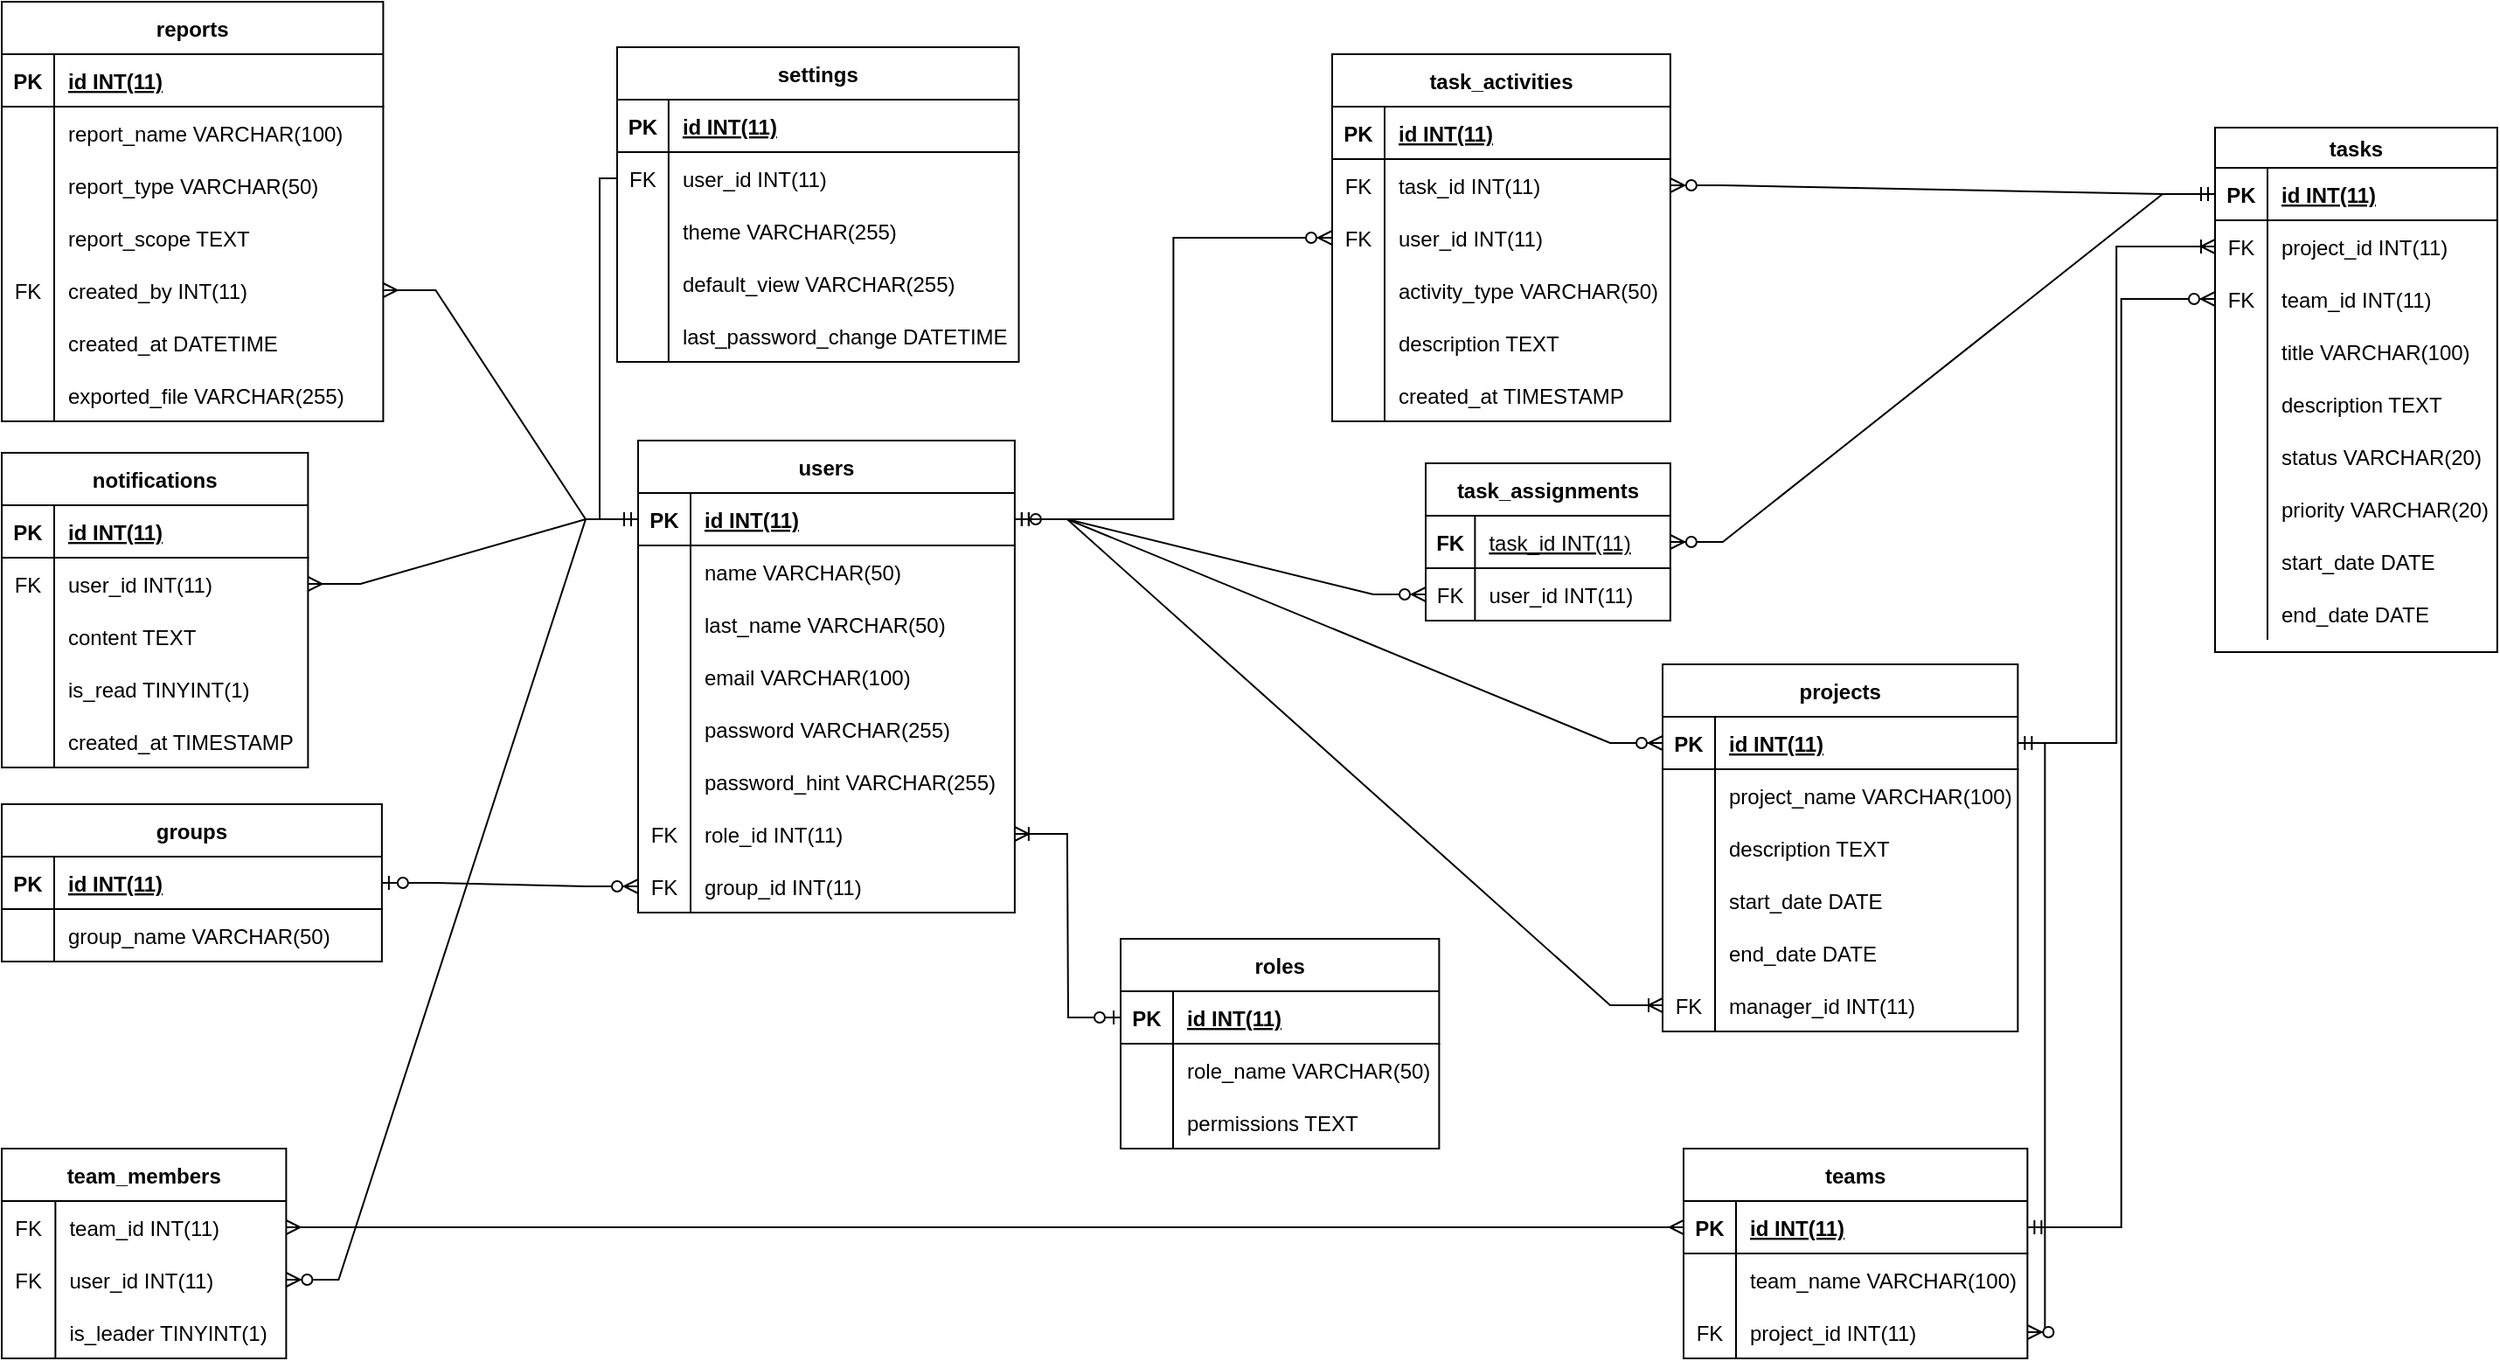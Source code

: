 <mxfile version="26.2.9">
  <diagram name="Strona-1" id="rToWHm_3R6O5LcjSJLYd">
    <mxGraphModel dx="4467" dy="1577" grid="0" gridSize="10" guides="1" tooltips="1" connect="1" arrows="1" fold="1" page="0" pageScale="1" pageWidth="827" pageHeight="1169" math="0" shadow="0">
      <root>
        <mxCell id="0" />
        <mxCell id="1" parent="0" />
        <mxCell id="4ZTWT4K3kAI_7lng6aGf-294" value="roles" style="shape=table;startSize=30;container=1;collapsible=1;childLayout=tableLayout;fixedRows=1;rowLines=0;fontStyle=1;align=center;resizeLast=1;" parent="1" vertex="1">
          <mxGeometry x="-2120" y="-94" width="182.188" height="120" as="geometry" />
        </mxCell>
        <mxCell id="4ZTWT4K3kAI_7lng6aGf-295" value="" style="shape=tableRow;horizontal=0;startSize=0;swimlaneHead=0;swimlaneBody=0;fillColor=none;collapsible=0;dropTarget=0;points=[[0,0.5],[1,0.5]];portConstraint=eastwest;strokeColor=inherit;top=0;left=0;right=0;bottom=1;" parent="4ZTWT4K3kAI_7lng6aGf-294" vertex="1">
          <mxGeometry y="30" width="182.188" height="30" as="geometry" />
        </mxCell>
        <mxCell id="4ZTWT4K3kAI_7lng6aGf-296" value="PK" style="shape=partialRectangle;overflow=hidden;connectable=0;fillColor=none;strokeColor=inherit;top=0;left=0;bottom=0;right=0;fontStyle=1;" parent="4ZTWT4K3kAI_7lng6aGf-295" vertex="1">
          <mxGeometry width="30" height="30" as="geometry">
            <mxRectangle width="30" height="30" as="alternateBounds" />
          </mxGeometry>
        </mxCell>
        <mxCell id="4ZTWT4K3kAI_7lng6aGf-297" value="id INT(11)" style="shape=partialRectangle;overflow=hidden;connectable=0;fillColor=none;align=left;strokeColor=inherit;top=0;left=0;bottom=0;right=0;spacingLeft=6;fontStyle=5;" parent="4ZTWT4K3kAI_7lng6aGf-295" vertex="1">
          <mxGeometry x="30" width="152.188" height="30" as="geometry">
            <mxRectangle width="152.188" height="30" as="alternateBounds" />
          </mxGeometry>
        </mxCell>
        <mxCell id="4ZTWT4K3kAI_7lng6aGf-298" value="" style="shape=tableRow;horizontal=0;startSize=0;swimlaneHead=0;swimlaneBody=0;fillColor=none;collapsible=0;dropTarget=0;points=[[0,0.5],[1,0.5]];portConstraint=eastwest;strokeColor=inherit;top=0;left=0;right=0;bottom=0;" parent="4ZTWT4K3kAI_7lng6aGf-294" vertex="1">
          <mxGeometry y="60" width="182.188" height="30" as="geometry" />
        </mxCell>
        <mxCell id="4ZTWT4K3kAI_7lng6aGf-299" value="" style="shape=partialRectangle;overflow=hidden;connectable=0;fillColor=none;strokeColor=inherit;top=0;left=0;bottom=0;right=0;" parent="4ZTWT4K3kAI_7lng6aGf-298" vertex="1">
          <mxGeometry width="30" height="30" as="geometry">
            <mxRectangle width="30" height="30" as="alternateBounds" />
          </mxGeometry>
        </mxCell>
        <mxCell id="4ZTWT4K3kAI_7lng6aGf-300" value="role_name VARCHAR(50)" style="shape=partialRectangle;overflow=hidden;connectable=0;fillColor=none;align=left;strokeColor=inherit;top=0;left=0;bottom=0;right=0;spacingLeft=6;" parent="4ZTWT4K3kAI_7lng6aGf-298" vertex="1">
          <mxGeometry x="30" width="152.188" height="30" as="geometry">
            <mxRectangle width="152.188" height="30" as="alternateBounds" />
          </mxGeometry>
        </mxCell>
        <mxCell id="4ZTWT4K3kAI_7lng6aGf-301" value="" style="shape=tableRow;horizontal=0;startSize=0;swimlaneHead=0;swimlaneBody=0;fillColor=none;collapsible=0;dropTarget=0;points=[[0,0.5],[1,0.5]];portConstraint=eastwest;strokeColor=inherit;top=0;left=0;right=0;bottom=0;" parent="4ZTWT4K3kAI_7lng6aGf-294" vertex="1">
          <mxGeometry y="90" width="182.188" height="30" as="geometry" />
        </mxCell>
        <mxCell id="4ZTWT4K3kAI_7lng6aGf-302" value="" style="shape=partialRectangle;overflow=hidden;connectable=0;fillColor=none;strokeColor=inherit;top=0;left=0;bottom=0;right=0;" parent="4ZTWT4K3kAI_7lng6aGf-301" vertex="1">
          <mxGeometry width="30" height="30" as="geometry">
            <mxRectangle width="30" height="30" as="alternateBounds" />
          </mxGeometry>
        </mxCell>
        <mxCell id="4ZTWT4K3kAI_7lng6aGf-303" value="permissions TEXT" style="shape=partialRectangle;overflow=hidden;connectable=0;fillColor=none;align=left;strokeColor=inherit;top=0;left=0;bottom=0;right=0;spacingLeft=6;" parent="4ZTWT4K3kAI_7lng6aGf-301" vertex="1">
          <mxGeometry x="30" width="152.188" height="30" as="geometry">
            <mxRectangle width="152.188" height="30" as="alternateBounds" />
          </mxGeometry>
        </mxCell>
        <mxCell id="fw-seg1mEOGoEOwd4uni-2" value="reports" style="shape=table;startSize=30;container=1;collapsible=1;childLayout=tableLayout;fixedRows=1;rowLines=0;fontStyle=1;align=center;resizeLast=1;" parent="1" vertex="1">
          <mxGeometry x="-2760" y="-630" width="218.188" height="240" as="geometry">
            <mxRectangle x="-2674" y="-590" width="72" height="30" as="alternateBounds" />
          </mxGeometry>
        </mxCell>
        <mxCell id="fw-seg1mEOGoEOwd4uni-3" value="" style="shape=tableRow;horizontal=0;startSize=0;swimlaneHead=0;swimlaneBody=0;fillColor=none;collapsible=0;dropTarget=0;points=[[0,0.5],[1,0.5]];portConstraint=eastwest;strokeColor=inherit;top=0;left=0;right=0;bottom=1;" parent="fw-seg1mEOGoEOwd4uni-2" vertex="1">
          <mxGeometry y="30" width="218.188" height="30" as="geometry" />
        </mxCell>
        <mxCell id="fw-seg1mEOGoEOwd4uni-4" value="PK" style="shape=partialRectangle;overflow=hidden;connectable=0;fillColor=none;strokeColor=inherit;top=0;left=0;bottom=0;right=0;fontStyle=1;" parent="fw-seg1mEOGoEOwd4uni-3" vertex="1">
          <mxGeometry width="30" height="30" as="geometry">
            <mxRectangle width="30" height="30" as="alternateBounds" />
          </mxGeometry>
        </mxCell>
        <mxCell id="fw-seg1mEOGoEOwd4uni-5" value="id INT(11)" style="shape=partialRectangle;overflow=hidden;connectable=0;fillColor=none;align=left;strokeColor=inherit;top=0;left=0;bottom=0;right=0;spacingLeft=6;fontStyle=5;" parent="fw-seg1mEOGoEOwd4uni-3" vertex="1">
          <mxGeometry x="30" width="188.188" height="30" as="geometry">
            <mxRectangle width="188.188" height="30" as="alternateBounds" />
          </mxGeometry>
        </mxCell>
        <mxCell id="fw-seg1mEOGoEOwd4uni-6" value="" style="shape=tableRow;horizontal=0;startSize=0;swimlaneHead=0;swimlaneBody=0;fillColor=none;collapsible=0;dropTarget=0;points=[[0,0.5],[1,0.5]];portConstraint=eastwest;strokeColor=inherit;top=0;left=0;right=0;bottom=0;" parent="fw-seg1mEOGoEOwd4uni-2" vertex="1">
          <mxGeometry y="60" width="218.188" height="30" as="geometry" />
        </mxCell>
        <mxCell id="fw-seg1mEOGoEOwd4uni-7" value="" style="shape=partialRectangle;overflow=hidden;connectable=0;fillColor=none;strokeColor=inherit;top=0;left=0;bottom=0;right=0;" parent="fw-seg1mEOGoEOwd4uni-6" vertex="1">
          <mxGeometry width="30" height="30" as="geometry">
            <mxRectangle width="30" height="30" as="alternateBounds" />
          </mxGeometry>
        </mxCell>
        <mxCell id="fw-seg1mEOGoEOwd4uni-8" value="report_name VARCHAR(100)" style="shape=partialRectangle;overflow=hidden;connectable=0;fillColor=none;align=left;strokeColor=inherit;top=0;left=0;bottom=0;right=0;spacingLeft=6;" parent="fw-seg1mEOGoEOwd4uni-6" vertex="1">
          <mxGeometry x="30" width="188.188" height="30" as="geometry">
            <mxRectangle width="188.188" height="30" as="alternateBounds" />
          </mxGeometry>
        </mxCell>
        <mxCell id="fw-seg1mEOGoEOwd4uni-12" value="" style="shape=tableRow;horizontal=0;startSize=0;swimlaneHead=0;swimlaneBody=0;fillColor=none;collapsible=0;dropTarget=0;points=[[0,0.5],[1,0.5]];portConstraint=eastwest;strokeColor=inherit;top=0;left=0;right=0;bottom=0;" parent="fw-seg1mEOGoEOwd4uni-2" vertex="1">
          <mxGeometry y="90" width="218.188" height="30" as="geometry" />
        </mxCell>
        <mxCell id="fw-seg1mEOGoEOwd4uni-13" value="" style="shape=partialRectangle;overflow=hidden;connectable=0;fillColor=none;strokeColor=inherit;top=0;left=0;bottom=0;right=0;" parent="fw-seg1mEOGoEOwd4uni-12" vertex="1">
          <mxGeometry width="30" height="30" as="geometry">
            <mxRectangle width="30" height="30" as="alternateBounds" />
          </mxGeometry>
        </mxCell>
        <mxCell id="fw-seg1mEOGoEOwd4uni-14" value="report_type VARCHAR(50)" style="shape=partialRectangle;overflow=hidden;connectable=0;fillColor=none;align=left;strokeColor=inherit;top=0;left=0;bottom=0;right=0;spacingLeft=6;" parent="fw-seg1mEOGoEOwd4uni-12" vertex="1">
          <mxGeometry x="30" width="188.188" height="30" as="geometry">
            <mxRectangle width="188.188" height="30" as="alternateBounds" />
          </mxGeometry>
        </mxCell>
        <mxCell id="fw-seg1mEOGoEOwd4uni-9" value="" style="shape=tableRow;horizontal=0;startSize=0;swimlaneHead=0;swimlaneBody=0;fillColor=none;collapsible=0;dropTarget=0;points=[[0,0.5],[1,0.5]];portConstraint=eastwest;strokeColor=inherit;top=0;left=0;right=0;bottom=0;" parent="fw-seg1mEOGoEOwd4uni-2" vertex="1">
          <mxGeometry y="120" width="218.188" height="30" as="geometry" />
        </mxCell>
        <mxCell id="fw-seg1mEOGoEOwd4uni-10" value="" style="shape=partialRectangle;overflow=hidden;connectable=0;fillColor=none;strokeColor=inherit;top=0;left=0;bottom=0;right=0;" parent="fw-seg1mEOGoEOwd4uni-9" vertex="1">
          <mxGeometry width="30" height="30" as="geometry">
            <mxRectangle width="30" height="30" as="alternateBounds" />
          </mxGeometry>
        </mxCell>
        <mxCell id="fw-seg1mEOGoEOwd4uni-11" value="report_scope TEXT" style="shape=partialRectangle;overflow=hidden;connectable=0;fillColor=none;align=left;strokeColor=inherit;top=0;left=0;bottom=0;right=0;spacingLeft=6;" parent="fw-seg1mEOGoEOwd4uni-9" vertex="1">
          <mxGeometry x="30" width="188.188" height="30" as="geometry">
            <mxRectangle width="188.188" height="30" as="alternateBounds" />
          </mxGeometry>
        </mxCell>
        <mxCell id="fw-seg1mEOGoEOwd4uni-18" value="" style="shape=tableRow;horizontal=0;startSize=0;swimlaneHead=0;swimlaneBody=0;fillColor=none;collapsible=0;dropTarget=0;points=[[0,0.5],[1,0.5]];portConstraint=eastwest;strokeColor=inherit;top=0;left=0;right=0;bottom=0;" parent="fw-seg1mEOGoEOwd4uni-2" vertex="1">
          <mxGeometry y="150" width="218.188" height="30" as="geometry" />
        </mxCell>
        <mxCell id="fw-seg1mEOGoEOwd4uni-19" value="FK" style="shape=partialRectangle;overflow=hidden;connectable=0;fillColor=none;strokeColor=inherit;top=0;left=0;bottom=0;right=0;" parent="fw-seg1mEOGoEOwd4uni-18" vertex="1">
          <mxGeometry width="30" height="30" as="geometry">
            <mxRectangle width="30" height="30" as="alternateBounds" />
          </mxGeometry>
        </mxCell>
        <mxCell id="fw-seg1mEOGoEOwd4uni-20" value="created_by INT(11)" style="shape=partialRectangle;overflow=hidden;connectable=0;fillColor=none;align=left;strokeColor=inherit;top=0;left=0;bottom=0;right=0;spacingLeft=6;" parent="fw-seg1mEOGoEOwd4uni-18" vertex="1">
          <mxGeometry x="30" width="188.188" height="30" as="geometry">
            <mxRectangle width="188.188" height="30" as="alternateBounds" />
          </mxGeometry>
        </mxCell>
        <mxCell id="fw-seg1mEOGoEOwd4uni-24" value="" style="shape=tableRow;horizontal=0;startSize=0;swimlaneHead=0;swimlaneBody=0;fillColor=none;collapsible=0;dropTarget=0;points=[[0,0.5],[1,0.5]];portConstraint=eastwest;strokeColor=inherit;top=0;left=0;right=0;bottom=0;" parent="fw-seg1mEOGoEOwd4uni-2" vertex="1">
          <mxGeometry y="180" width="218.188" height="30" as="geometry" />
        </mxCell>
        <mxCell id="fw-seg1mEOGoEOwd4uni-25" value="" style="shape=partialRectangle;overflow=hidden;connectable=0;fillColor=none;strokeColor=inherit;top=0;left=0;bottom=0;right=0;" parent="fw-seg1mEOGoEOwd4uni-24" vertex="1">
          <mxGeometry width="30" height="30" as="geometry">
            <mxRectangle width="30" height="30" as="alternateBounds" />
          </mxGeometry>
        </mxCell>
        <mxCell id="fw-seg1mEOGoEOwd4uni-26" value="created_at DATETIME" style="shape=partialRectangle;overflow=hidden;connectable=0;fillColor=none;align=left;strokeColor=inherit;top=0;left=0;bottom=0;right=0;spacingLeft=6;" parent="fw-seg1mEOGoEOwd4uni-24" vertex="1">
          <mxGeometry x="30" width="188.188" height="30" as="geometry">
            <mxRectangle width="188.188" height="30" as="alternateBounds" />
          </mxGeometry>
        </mxCell>
        <mxCell id="fw-seg1mEOGoEOwd4uni-21" value="" style="shape=tableRow;horizontal=0;startSize=0;swimlaneHead=0;swimlaneBody=0;fillColor=none;collapsible=0;dropTarget=0;points=[[0,0.5],[1,0.5]];portConstraint=eastwest;strokeColor=inherit;top=0;left=0;right=0;bottom=0;" parent="fw-seg1mEOGoEOwd4uni-2" vertex="1">
          <mxGeometry y="210" width="218.188" height="30" as="geometry" />
        </mxCell>
        <mxCell id="fw-seg1mEOGoEOwd4uni-22" value="" style="shape=partialRectangle;overflow=hidden;connectable=0;fillColor=none;strokeColor=inherit;top=0;left=0;bottom=0;right=0;" parent="fw-seg1mEOGoEOwd4uni-21" vertex="1">
          <mxGeometry width="30" height="30" as="geometry">
            <mxRectangle width="30" height="30" as="alternateBounds" />
          </mxGeometry>
        </mxCell>
        <mxCell id="fw-seg1mEOGoEOwd4uni-23" value="exported_file VARCHAR(255)" style="shape=partialRectangle;overflow=hidden;connectable=0;fillColor=none;align=left;strokeColor=inherit;top=0;left=0;bottom=0;right=0;spacingLeft=6;" parent="fw-seg1mEOGoEOwd4uni-21" vertex="1">
          <mxGeometry x="30" width="188.188" height="30" as="geometry">
            <mxRectangle width="188.188" height="30" as="alternateBounds" />
          </mxGeometry>
        </mxCell>
        <mxCell id="4ZTWT4K3kAI_7lng6aGf-304" value="groups" style="shape=table;startSize=30;container=1;collapsible=1;childLayout=tableLayout;fixedRows=1;rowLines=0;fontStyle=1;align=center;resizeLast=1;" parent="1" vertex="1">
          <mxGeometry x="-2760" y="-171" width="217.438" height="90" as="geometry" />
        </mxCell>
        <mxCell id="4ZTWT4K3kAI_7lng6aGf-305" value="" style="shape=tableRow;horizontal=0;startSize=0;swimlaneHead=0;swimlaneBody=0;fillColor=none;collapsible=0;dropTarget=0;points=[[0,0.5],[1,0.5]];portConstraint=eastwest;strokeColor=inherit;top=0;left=0;right=0;bottom=1;" parent="4ZTWT4K3kAI_7lng6aGf-304" vertex="1">
          <mxGeometry y="30" width="217.438" height="30" as="geometry" />
        </mxCell>
        <mxCell id="4ZTWT4K3kAI_7lng6aGf-306" value="PK" style="shape=partialRectangle;overflow=hidden;connectable=0;fillColor=none;strokeColor=inherit;top=0;left=0;bottom=0;right=0;fontStyle=1;" parent="4ZTWT4K3kAI_7lng6aGf-305" vertex="1">
          <mxGeometry width="30" height="30" as="geometry">
            <mxRectangle width="30" height="30" as="alternateBounds" />
          </mxGeometry>
        </mxCell>
        <mxCell id="4ZTWT4K3kAI_7lng6aGf-307" value="id INT(11)" style="shape=partialRectangle;overflow=hidden;connectable=0;fillColor=none;align=left;strokeColor=inherit;top=0;left=0;bottom=0;right=0;spacingLeft=6;fontStyle=5;" parent="4ZTWT4K3kAI_7lng6aGf-305" vertex="1">
          <mxGeometry x="30" width="187.438" height="30" as="geometry">
            <mxRectangle width="187.438" height="30" as="alternateBounds" />
          </mxGeometry>
        </mxCell>
        <mxCell id="4ZTWT4K3kAI_7lng6aGf-308" value="" style="shape=tableRow;horizontal=0;startSize=0;swimlaneHead=0;swimlaneBody=0;fillColor=none;collapsible=0;dropTarget=0;points=[[0,0.5],[1,0.5]];portConstraint=eastwest;strokeColor=inherit;top=0;left=0;right=0;bottom=0;" parent="4ZTWT4K3kAI_7lng6aGf-304" vertex="1">
          <mxGeometry y="60" width="217.438" height="30" as="geometry" />
        </mxCell>
        <mxCell id="4ZTWT4K3kAI_7lng6aGf-309" value="" style="shape=partialRectangle;overflow=hidden;connectable=0;fillColor=none;strokeColor=inherit;top=0;left=0;bottom=0;right=0;" parent="4ZTWT4K3kAI_7lng6aGf-308" vertex="1">
          <mxGeometry width="30" height="30" as="geometry">
            <mxRectangle width="30" height="30" as="alternateBounds" />
          </mxGeometry>
        </mxCell>
        <mxCell id="4ZTWT4K3kAI_7lng6aGf-310" value="group_name VARCHAR(50)" style="shape=partialRectangle;overflow=hidden;connectable=0;fillColor=none;align=left;strokeColor=inherit;top=0;left=0;bottom=0;right=0;spacingLeft=6;" parent="4ZTWT4K3kAI_7lng6aGf-308" vertex="1">
          <mxGeometry x="30" width="187.438" height="30" as="geometry">
            <mxRectangle width="187.438" height="30" as="alternateBounds" />
          </mxGeometry>
        </mxCell>
        <mxCell id="4ZTWT4K3kAI_7lng6aGf-314" value="users" style="shape=table;startSize=30;container=1;collapsible=1;childLayout=tableLayout;fixedRows=1;rowLines=0;fontStyle=1;align=center;resizeLast=1;" parent="1" vertex="1">
          <mxGeometry x="-2396" y="-379" width="215.438" height="270" as="geometry" />
        </mxCell>
        <mxCell id="4ZTWT4K3kAI_7lng6aGf-315" value="" style="shape=tableRow;horizontal=0;startSize=0;swimlaneHead=0;swimlaneBody=0;fillColor=none;collapsible=0;dropTarget=0;points=[[0,0.5],[1,0.5]];portConstraint=eastwest;strokeColor=inherit;top=0;left=0;right=0;bottom=1;" parent="4ZTWT4K3kAI_7lng6aGf-314" vertex="1">
          <mxGeometry y="30" width="215.438" height="30" as="geometry" />
        </mxCell>
        <mxCell id="4ZTWT4K3kAI_7lng6aGf-316" value="PK" style="shape=partialRectangle;overflow=hidden;connectable=0;fillColor=none;strokeColor=inherit;top=0;left=0;bottom=0;right=0;fontStyle=1;" parent="4ZTWT4K3kAI_7lng6aGf-315" vertex="1">
          <mxGeometry width="30" height="30" as="geometry">
            <mxRectangle width="30" height="30" as="alternateBounds" />
          </mxGeometry>
        </mxCell>
        <mxCell id="4ZTWT4K3kAI_7lng6aGf-317" value="id INT(11)" style="shape=partialRectangle;overflow=hidden;connectable=0;fillColor=none;align=left;strokeColor=inherit;top=0;left=0;bottom=0;right=0;spacingLeft=6;fontStyle=5;" parent="4ZTWT4K3kAI_7lng6aGf-315" vertex="1">
          <mxGeometry x="30" width="185.438" height="30" as="geometry">
            <mxRectangle width="185.438" height="30" as="alternateBounds" />
          </mxGeometry>
        </mxCell>
        <mxCell id="4ZTWT4K3kAI_7lng6aGf-318" value="" style="shape=tableRow;horizontal=0;startSize=0;swimlaneHead=0;swimlaneBody=0;fillColor=none;collapsible=0;dropTarget=0;points=[[0,0.5],[1,0.5]];portConstraint=eastwest;strokeColor=inherit;top=0;left=0;right=0;bottom=0;" parent="4ZTWT4K3kAI_7lng6aGf-314" vertex="1">
          <mxGeometry y="60" width="215.438" height="30" as="geometry" />
        </mxCell>
        <mxCell id="4ZTWT4K3kAI_7lng6aGf-319" value="" style="shape=partialRectangle;overflow=hidden;connectable=0;fillColor=none;strokeColor=inherit;top=0;left=0;bottom=0;right=0;" parent="4ZTWT4K3kAI_7lng6aGf-318" vertex="1">
          <mxGeometry width="30" height="30" as="geometry">
            <mxRectangle width="30" height="30" as="alternateBounds" />
          </mxGeometry>
        </mxCell>
        <mxCell id="4ZTWT4K3kAI_7lng6aGf-320" value="name VARCHAR(50)" style="shape=partialRectangle;overflow=hidden;connectable=0;fillColor=none;align=left;strokeColor=inherit;top=0;left=0;bottom=0;right=0;spacingLeft=6;" parent="4ZTWT4K3kAI_7lng6aGf-318" vertex="1">
          <mxGeometry x="30" width="185.438" height="30" as="geometry">
            <mxRectangle width="185.438" height="30" as="alternateBounds" />
          </mxGeometry>
        </mxCell>
        <mxCell id="4ZTWT4K3kAI_7lng6aGf-321" value="" style="shape=tableRow;horizontal=0;startSize=0;swimlaneHead=0;swimlaneBody=0;fillColor=none;collapsible=0;dropTarget=0;points=[[0,0.5],[1,0.5]];portConstraint=eastwest;strokeColor=inherit;top=0;left=0;right=0;bottom=0;" parent="4ZTWT4K3kAI_7lng6aGf-314" vertex="1">
          <mxGeometry y="90" width="215.438" height="30" as="geometry" />
        </mxCell>
        <mxCell id="4ZTWT4K3kAI_7lng6aGf-322" value="" style="shape=partialRectangle;overflow=hidden;connectable=0;fillColor=none;strokeColor=inherit;top=0;left=0;bottom=0;right=0;" parent="4ZTWT4K3kAI_7lng6aGf-321" vertex="1">
          <mxGeometry width="30" height="30" as="geometry">
            <mxRectangle width="30" height="30" as="alternateBounds" />
          </mxGeometry>
        </mxCell>
        <mxCell id="4ZTWT4K3kAI_7lng6aGf-323" value="last_name VARCHAR(50)" style="shape=partialRectangle;overflow=hidden;connectable=0;fillColor=none;align=left;strokeColor=inherit;top=0;left=0;bottom=0;right=0;spacingLeft=6;" parent="4ZTWT4K3kAI_7lng6aGf-321" vertex="1">
          <mxGeometry x="30" width="185.438" height="30" as="geometry">
            <mxRectangle width="185.438" height="30" as="alternateBounds" />
          </mxGeometry>
        </mxCell>
        <mxCell id="4ZTWT4K3kAI_7lng6aGf-324" value="" style="shape=tableRow;horizontal=0;startSize=0;swimlaneHead=0;swimlaneBody=0;fillColor=none;collapsible=0;dropTarget=0;points=[[0,0.5],[1,0.5]];portConstraint=eastwest;strokeColor=inherit;top=0;left=0;right=0;bottom=0;" parent="4ZTWT4K3kAI_7lng6aGf-314" vertex="1">
          <mxGeometry y="120" width="215.438" height="30" as="geometry" />
        </mxCell>
        <mxCell id="4ZTWT4K3kAI_7lng6aGf-325" value="" style="shape=partialRectangle;overflow=hidden;connectable=0;fillColor=none;strokeColor=inherit;top=0;left=0;bottom=0;right=0;" parent="4ZTWT4K3kAI_7lng6aGf-324" vertex="1">
          <mxGeometry width="30" height="30" as="geometry">
            <mxRectangle width="30" height="30" as="alternateBounds" />
          </mxGeometry>
        </mxCell>
        <mxCell id="4ZTWT4K3kAI_7lng6aGf-326" value="email VARCHAR(100)" style="shape=partialRectangle;overflow=hidden;connectable=0;fillColor=none;align=left;strokeColor=inherit;top=0;left=0;bottom=0;right=0;spacingLeft=6;" parent="4ZTWT4K3kAI_7lng6aGf-324" vertex="1">
          <mxGeometry x="30" width="185.438" height="30" as="geometry">
            <mxRectangle width="185.438" height="30" as="alternateBounds" />
          </mxGeometry>
        </mxCell>
        <mxCell id="4ZTWT4K3kAI_7lng6aGf-327" value="" style="shape=tableRow;horizontal=0;startSize=0;swimlaneHead=0;swimlaneBody=0;fillColor=none;collapsible=0;dropTarget=0;points=[[0,0.5],[1,0.5]];portConstraint=eastwest;strokeColor=inherit;top=0;left=0;right=0;bottom=0;" parent="4ZTWT4K3kAI_7lng6aGf-314" vertex="1">
          <mxGeometry y="150" width="215.438" height="30" as="geometry" />
        </mxCell>
        <mxCell id="4ZTWT4K3kAI_7lng6aGf-328" value="" style="shape=partialRectangle;overflow=hidden;connectable=0;fillColor=none;strokeColor=inherit;top=0;left=0;bottom=0;right=0;" parent="4ZTWT4K3kAI_7lng6aGf-327" vertex="1">
          <mxGeometry width="30" height="30" as="geometry">
            <mxRectangle width="30" height="30" as="alternateBounds" />
          </mxGeometry>
        </mxCell>
        <mxCell id="4ZTWT4K3kAI_7lng6aGf-329" value="password VARCHAR(255)" style="shape=partialRectangle;overflow=hidden;connectable=0;fillColor=none;align=left;strokeColor=inherit;top=0;left=0;bottom=0;right=0;spacingLeft=6;" parent="4ZTWT4K3kAI_7lng6aGf-327" vertex="1">
          <mxGeometry x="30" width="185.438" height="30" as="geometry">
            <mxRectangle width="185.438" height="30" as="alternateBounds" />
          </mxGeometry>
        </mxCell>
        <mxCell id="4ZTWT4K3kAI_7lng6aGf-330" value="" style="shape=tableRow;horizontal=0;startSize=0;swimlaneHead=0;swimlaneBody=0;fillColor=none;collapsible=0;dropTarget=0;points=[[0,0.5],[1,0.5]];portConstraint=eastwest;strokeColor=inherit;top=0;left=0;right=0;bottom=0;" parent="4ZTWT4K3kAI_7lng6aGf-314" vertex="1">
          <mxGeometry y="180" width="215.438" height="30" as="geometry" />
        </mxCell>
        <mxCell id="4ZTWT4K3kAI_7lng6aGf-331" value="" style="shape=partialRectangle;overflow=hidden;connectable=0;fillColor=none;strokeColor=inherit;top=0;left=0;bottom=0;right=0;" parent="4ZTWT4K3kAI_7lng6aGf-330" vertex="1">
          <mxGeometry width="30" height="30" as="geometry">
            <mxRectangle width="30" height="30" as="alternateBounds" />
          </mxGeometry>
        </mxCell>
        <mxCell id="4ZTWT4K3kAI_7lng6aGf-332" value="password_hint VARCHAR(255)" style="shape=partialRectangle;overflow=hidden;connectable=0;fillColor=none;align=left;strokeColor=inherit;top=0;left=0;bottom=0;right=0;spacingLeft=6;" parent="4ZTWT4K3kAI_7lng6aGf-330" vertex="1">
          <mxGeometry x="30" width="185.438" height="30" as="geometry">
            <mxRectangle width="185.438" height="30" as="alternateBounds" />
          </mxGeometry>
        </mxCell>
        <mxCell id="4ZTWT4K3kAI_7lng6aGf-333" value="" style="shape=tableRow;horizontal=0;startSize=0;swimlaneHead=0;swimlaneBody=0;fillColor=none;collapsible=0;dropTarget=0;points=[[0,0.5],[1,0.5]];portConstraint=eastwest;strokeColor=inherit;top=0;left=0;right=0;bottom=0;" parent="4ZTWT4K3kAI_7lng6aGf-314" vertex="1">
          <mxGeometry y="210" width="215.438" height="30" as="geometry" />
        </mxCell>
        <mxCell id="4ZTWT4K3kAI_7lng6aGf-334" value="FK" style="shape=partialRectangle;overflow=hidden;connectable=0;fillColor=none;strokeColor=inherit;top=0;left=0;bottom=0;right=0;" parent="4ZTWT4K3kAI_7lng6aGf-333" vertex="1">
          <mxGeometry width="30" height="30" as="geometry">
            <mxRectangle width="30" height="30" as="alternateBounds" />
          </mxGeometry>
        </mxCell>
        <mxCell id="4ZTWT4K3kAI_7lng6aGf-335" value="role_id INT(11)" style="shape=partialRectangle;overflow=hidden;connectable=0;fillColor=none;align=left;strokeColor=inherit;top=0;left=0;bottom=0;right=0;spacingLeft=6;" parent="4ZTWT4K3kAI_7lng6aGf-333" vertex="1">
          <mxGeometry x="30" width="185.438" height="30" as="geometry">
            <mxRectangle width="185.438" height="30" as="alternateBounds" />
          </mxGeometry>
        </mxCell>
        <mxCell id="4ZTWT4K3kAI_7lng6aGf-336" value="" style="shape=tableRow;horizontal=0;startSize=0;swimlaneHead=0;swimlaneBody=0;fillColor=none;collapsible=0;dropTarget=0;points=[[0,0.5],[1,0.5]];portConstraint=eastwest;strokeColor=inherit;top=0;left=0;right=0;bottom=0;" parent="4ZTWT4K3kAI_7lng6aGf-314" vertex="1">
          <mxGeometry y="240" width="215.438" height="30" as="geometry" />
        </mxCell>
        <mxCell id="4ZTWT4K3kAI_7lng6aGf-337" value="FK" style="shape=partialRectangle;overflow=hidden;connectable=0;fillColor=none;strokeColor=inherit;top=0;left=0;bottom=0;right=0;" parent="4ZTWT4K3kAI_7lng6aGf-336" vertex="1">
          <mxGeometry width="30" height="30" as="geometry">
            <mxRectangle width="30" height="30" as="alternateBounds" />
          </mxGeometry>
        </mxCell>
        <mxCell id="4ZTWT4K3kAI_7lng6aGf-338" value="group_id INT(11)" style="shape=partialRectangle;overflow=hidden;connectable=0;fillColor=none;align=left;strokeColor=inherit;top=0;left=0;bottom=0;right=0;spacingLeft=6;" parent="4ZTWT4K3kAI_7lng6aGf-336" vertex="1">
          <mxGeometry x="30" width="185.438" height="30" as="geometry">
            <mxRectangle width="185.438" height="30" as="alternateBounds" />
          </mxGeometry>
        </mxCell>
        <mxCell id="4ZTWT4K3kAI_7lng6aGf-339" value="projects" style="shape=table;startSize=30;container=1;collapsible=1;childLayout=tableLayout;fixedRows=1;rowLines=0;fontStyle=1;align=center;resizeLast=1;" parent="1" vertex="1">
          <mxGeometry x="-1810" y="-251" width="203.188" height="210" as="geometry" />
        </mxCell>
        <mxCell id="4ZTWT4K3kAI_7lng6aGf-340" value="" style="shape=tableRow;horizontal=0;startSize=0;swimlaneHead=0;swimlaneBody=0;fillColor=none;collapsible=0;dropTarget=0;points=[[0,0.5],[1,0.5]];portConstraint=eastwest;strokeColor=inherit;top=0;left=0;right=0;bottom=1;" parent="4ZTWT4K3kAI_7lng6aGf-339" vertex="1">
          <mxGeometry y="30" width="203.188" height="30" as="geometry" />
        </mxCell>
        <mxCell id="4ZTWT4K3kAI_7lng6aGf-341" value="PK" style="shape=partialRectangle;overflow=hidden;connectable=0;fillColor=none;strokeColor=inherit;top=0;left=0;bottom=0;right=0;fontStyle=1;" parent="4ZTWT4K3kAI_7lng6aGf-340" vertex="1">
          <mxGeometry width="30" height="30" as="geometry">
            <mxRectangle width="30" height="30" as="alternateBounds" />
          </mxGeometry>
        </mxCell>
        <mxCell id="4ZTWT4K3kAI_7lng6aGf-342" value="id INT(11)" style="shape=partialRectangle;overflow=hidden;connectable=0;fillColor=none;align=left;strokeColor=inherit;top=0;left=0;bottom=0;right=0;spacingLeft=6;fontStyle=5;" parent="4ZTWT4K3kAI_7lng6aGf-340" vertex="1">
          <mxGeometry x="30" width="173.188" height="30" as="geometry">
            <mxRectangle width="173.188" height="30" as="alternateBounds" />
          </mxGeometry>
        </mxCell>
        <mxCell id="4ZTWT4K3kAI_7lng6aGf-343" value="" style="shape=tableRow;horizontal=0;startSize=0;swimlaneHead=0;swimlaneBody=0;fillColor=none;collapsible=0;dropTarget=0;points=[[0,0.5],[1,0.5]];portConstraint=eastwest;strokeColor=inherit;top=0;left=0;right=0;bottom=0;" parent="4ZTWT4K3kAI_7lng6aGf-339" vertex="1">
          <mxGeometry y="60" width="203.188" height="30" as="geometry" />
        </mxCell>
        <mxCell id="4ZTWT4K3kAI_7lng6aGf-344" value="" style="shape=partialRectangle;overflow=hidden;connectable=0;fillColor=none;strokeColor=inherit;top=0;left=0;bottom=0;right=0;" parent="4ZTWT4K3kAI_7lng6aGf-343" vertex="1">
          <mxGeometry width="30" height="30" as="geometry">
            <mxRectangle width="30" height="30" as="alternateBounds" />
          </mxGeometry>
        </mxCell>
        <mxCell id="4ZTWT4K3kAI_7lng6aGf-345" value="project_name VARCHAR(100)" style="shape=partialRectangle;overflow=hidden;connectable=0;fillColor=none;align=left;strokeColor=inherit;top=0;left=0;bottom=0;right=0;spacingLeft=6;" parent="4ZTWT4K3kAI_7lng6aGf-343" vertex="1">
          <mxGeometry x="30" width="173.188" height="30" as="geometry">
            <mxRectangle width="173.188" height="30" as="alternateBounds" />
          </mxGeometry>
        </mxCell>
        <mxCell id="4ZTWT4K3kAI_7lng6aGf-346" value="" style="shape=tableRow;horizontal=0;startSize=0;swimlaneHead=0;swimlaneBody=0;fillColor=none;collapsible=0;dropTarget=0;points=[[0,0.5],[1,0.5]];portConstraint=eastwest;strokeColor=inherit;top=0;left=0;right=0;bottom=0;" parent="4ZTWT4K3kAI_7lng6aGf-339" vertex="1">
          <mxGeometry y="90" width="203.188" height="30" as="geometry" />
        </mxCell>
        <mxCell id="4ZTWT4K3kAI_7lng6aGf-347" value="" style="shape=partialRectangle;overflow=hidden;connectable=0;fillColor=none;strokeColor=inherit;top=0;left=0;bottom=0;right=0;" parent="4ZTWT4K3kAI_7lng6aGf-346" vertex="1">
          <mxGeometry width="30" height="30" as="geometry">
            <mxRectangle width="30" height="30" as="alternateBounds" />
          </mxGeometry>
        </mxCell>
        <mxCell id="4ZTWT4K3kAI_7lng6aGf-348" value="description TEXT" style="shape=partialRectangle;overflow=hidden;connectable=0;fillColor=none;align=left;strokeColor=inherit;top=0;left=0;bottom=0;right=0;spacingLeft=6;" parent="4ZTWT4K3kAI_7lng6aGf-346" vertex="1">
          <mxGeometry x="30" width="173.188" height="30" as="geometry">
            <mxRectangle width="173.188" height="30" as="alternateBounds" />
          </mxGeometry>
        </mxCell>
        <mxCell id="4ZTWT4K3kAI_7lng6aGf-349" value="" style="shape=tableRow;horizontal=0;startSize=0;swimlaneHead=0;swimlaneBody=0;fillColor=none;collapsible=0;dropTarget=0;points=[[0,0.5],[1,0.5]];portConstraint=eastwest;strokeColor=inherit;top=0;left=0;right=0;bottom=0;" parent="4ZTWT4K3kAI_7lng6aGf-339" vertex="1">
          <mxGeometry y="120" width="203.188" height="30" as="geometry" />
        </mxCell>
        <mxCell id="4ZTWT4K3kAI_7lng6aGf-350" value="" style="shape=partialRectangle;overflow=hidden;connectable=0;fillColor=none;strokeColor=inherit;top=0;left=0;bottom=0;right=0;" parent="4ZTWT4K3kAI_7lng6aGf-349" vertex="1">
          <mxGeometry width="30" height="30" as="geometry">
            <mxRectangle width="30" height="30" as="alternateBounds" />
          </mxGeometry>
        </mxCell>
        <mxCell id="4ZTWT4K3kAI_7lng6aGf-351" value="start_date DATE" style="shape=partialRectangle;overflow=hidden;connectable=0;fillColor=none;align=left;strokeColor=inherit;top=0;left=0;bottom=0;right=0;spacingLeft=6;" parent="4ZTWT4K3kAI_7lng6aGf-349" vertex="1">
          <mxGeometry x="30" width="173.188" height="30" as="geometry">
            <mxRectangle width="173.188" height="30" as="alternateBounds" />
          </mxGeometry>
        </mxCell>
        <mxCell id="4ZTWT4K3kAI_7lng6aGf-352" value="" style="shape=tableRow;horizontal=0;startSize=0;swimlaneHead=0;swimlaneBody=0;fillColor=none;collapsible=0;dropTarget=0;points=[[0,0.5],[1,0.5]];portConstraint=eastwest;strokeColor=inherit;top=0;left=0;right=0;bottom=0;" parent="4ZTWT4K3kAI_7lng6aGf-339" vertex="1">
          <mxGeometry y="150" width="203.188" height="30" as="geometry" />
        </mxCell>
        <mxCell id="4ZTWT4K3kAI_7lng6aGf-353" value="" style="shape=partialRectangle;overflow=hidden;connectable=0;fillColor=none;strokeColor=inherit;top=0;left=0;bottom=0;right=0;" parent="4ZTWT4K3kAI_7lng6aGf-352" vertex="1">
          <mxGeometry width="30" height="30" as="geometry">
            <mxRectangle width="30" height="30" as="alternateBounds" />
          </mxGeometry>
        </mxCell>
        <mxCell id="4ZTWT4K3kAI_7lng6aGf-354" value="end_date DATE" style="shape=partialRectangle;overflow=hidden;connectable=0;fillColor=none;align=left;strokeColor=inherit;top=0;left=0;bottom=0;right=0;spacingLeft=6;" parent="4ZTWT4K3kAI_7lng6aGf-352" vertex="1">
          <mxGeometry x="30" width="173.188" height="30" as="geometry">
            <mxRectangle width="173.188" height="30" as="alternateBounds" />
          </mxGeometry>
        </mxCell>
        <mxCell id="4ZTWT4K3kAI_7lng6aGf-355" value="" style="shape=tableRow;horizontal=0;startSize=0;swimlaneHead=0;swimlaneBody=0;fillColor=none;collapsible=0;dropTarget=0;points=[[0,0.5],[1,0.5]];portConstraint=eastwest;strokeColor=inherit;top=0;left=0;right=0;bottom=0;" parent="4ZTWT4K3kAI_7lng6aGf-339" vertex="1">
          <mxGeometry y="180" width="203.188" height="30" as="geometry" />
        </mxCell>
        <mxCell id="4ZTWT4K3kAI_7lng6aGf-356" value="FK" style="shape=partialRectangle;overflow=hidden;connectable=0;fillColor=none;strokeColor=inherit;top=0;left=0;bottom=0;right=0;" parent="4ZTWT4K3kAI_7lng6aGf-355" vertex="1">
          <mxGeometry width="30" height="30" as="geometry">
            <mxRectangle width="30" height="30" as="alternateBounds" />
          </mxGeometry>
        </mxCell>
        <mxCell id="4ZTWT4K3kAI_7lng6aGf-357" value="manager_id INT(11)" style="shape=partialRectangle;overflow=hidden;connectable=0;fillColor=none;align=left;strokeColor=inherit;top=0;left=0;bottom=0;right=0;spacingLeft=6;" parent="4ZTWT4K3kAI_7lng6aGf-355" vertex="1">
          <mxGeometry x="30" width="173.188" height="30" as="geometry">
            <mxRectangle width="173.188" height="30" as="alternateBounds" />
          </mxGeometry>
        </mxCell>
        <mxCell id="4ZTWT4K3kAI_7lng6aGf-358" value="teams" style="shape=table;startSize=30;container=1;collapsible=1;childLayout=tableLayout;fixedRows=1;rowLines=0;fontStyle=1;align=center;resizeLast=1;" parent="1" vertex="1">
          <mxGeometry x="-1798" y="26" width="196.688" height="120" as="geometry" />
        </mxCell>
        <mxCell id="4ZTWT4K3kAI_7lng6aGf-359" value="" style="shape=tableRow;horizontal=0;startSize=0;swimlaneHead=0;swimlaneBody=0;fillColor=none;collapsible=0;dropTarget=0;points=[[0,0.5],[1,0.5]];portConstraint=eastwest;strokeColor=inherit;top=0;left=0;right=0;bottom=1;" parent="4ZTWT4K3kAI_7lng6aGf-358" vertex="1">
          <mxGeometry y="30" width="196.688" height="30" as="geometry" />
        </mxCell>
        <mxCell id="4ZTWT4K3kAI_7lng6aGf-360" value="PK" style="shape=partialRectangle;overflow=hidden;connectable=0;fillColor=none;strokeColor=inherit;top=0;left=0;bottom=0;right=0;fontStyle=1;" parent="4ZTWT4K3kAI_7lng6aGf-359" vertex="1">
          <mxGeometry width="30" height="30" as="geometry">
            <mxRectangle width="30" height="30" as="alternateBounds" />
          </mxGeometry>
        </mxCell>
        <mxCell id="4ZTWT4K3kAI_7lng6aGf-361" value="id INT(11)" style="shape=partialRectangle;overflow=hidden;connectable=0;fillColor=none;align=left;strokeColor=inherit;top=0;left=0;bottom=0;right=0;spacingLeft=6;fontStyle=5;" parent="4ZTWT4K3kAI_7lng6aGf-359" vertex="1">
          <mxGeometry x="30" width="166.688" height="30" as="geometry">
            <mxRectangle width="166.688" height="30" as="alternateBounds" />
          </mxGeometry>
        </mxCell>
        <mxCell id="4ZTWT4K3kAI_7lng6aGf-365" value="" style="shape=tableRow;horizontal=0;startSize=0;swimlaneHead=0;swimlaneBody=0;fillColor=none;collapsible=0;dropTarget=0;points=[[0,0.5],[1,0.5]];portConstraint=eastwest;strokeColor=inherit;top=0;left=0;right=0;bottom=0;" parent="4ZTWT4K3kAI_7lng6aGf-358" vertex="1">
          <mxGeometry y="60" width="196.688" height="30" as="geometry" />
        </mxCell>
        <mxCell id="4ZTWT4K3kAI_7lng6aGf-366" value="" style="shape=partialRectangle;overflow=hidden;connectable=0;fillColor=none;strokeColor=inherit;top=0;left=0;bottom=0;right=0;" parent="4ZTWT4K3kAI_7lng6aGf-365" vertex="1">
          <mxGeometry width="30" height="30" as="geometry">
            <mxRectangle width="30" height="30" as="alternateBounds" />
          </mxGeometry>
        </mxCell>
        <mxCell id="4ZTWT4K3kAI_7lng6aGf-367" value="team_name VARCHAR(100)" style="shape=partialRectangle;overflow=hidden;connectable=0;fillColor=none;align=left;strokeColor=inherit;top=0;left=0;bottom=0;right=0;spacingLeft=6;" parent="4ZTWT4K3kAI_7lng6aGf-365" vertex="1">
          <mxGeometry x="30" width="166.688" height="30" as="geometry">
            <mxRectangle width="166.688" height="30" as="alternateBounds" />
          </mxGeometry>
        </mxCell>
        <mxCell id="4ZTWT4K3kAI_7lng6aGf-368" value="" style="shape=tableRow;horizontal=0;startSize=0;swimlaneHead=0;swimlaneBody=0;fillColor=none;collapsible=0;dropTarget=0;points=[[0,0.5],[1,0.5]];portConstraint=eastwest;strokeColor=inherit;top=0;left=0;right=0;bottom=0;" parent="4ZTWT4K3kAI_7lng6aGf-358" vertex="1">
          <mxGeometry y="90" width="196.688" height="30" as="geometry" />
        </mxCell>
        <mxCell id="4ZTWT4K3kAI_7lng6aGf-369" value="FK" style="shape=partialRectangle;overflow=hidden;connectable=0;fillColor=none;strokeColor=inherit;top=0;left=0;bottom=0;right=0;" parent="4ZTWT4K3kAI_7lng6aGf-368" vertex="1">
          <mxGeometry width="30" height="30" as="geometry">
            <mxRectangle width="30" height="30" as="alternateBounds" />
          </mxGeometry>
        </mxCell>
        <mxCell id="4ZTWT4K3kAI_7lng6aGf-370" value="project_id INT(11)" style="shape=partialRectangle;overflow=hidden;connectable=0;fillColor=none;align=left;strokeColor=inherit;top=0;left=0;bottom=0;right=0;spacingLeft=6;" parent="4ZTWT4K3kAI_7lng6aGf-368" vertex="1">
          <mxGeometry x="30" width="166.688" height="30" as="geometry">
            <mxRectangle width="166.688" height="30" as="alternateBounds" />
          </mxGeometry>
        </mxCell>
        <mxCell id="4ZTWT4K3kAI_7lng6aGf-371" value="tasks" style="shape=table;startSize=23;container=1;collapsible=1;childLayout=tableLayout;fixedRows=1;rowLines=0;fontStyle=1;align=center;resizeLast=1;" parent="1" vertex="1">
          <mxGeometry x="-1494" y="-558" width="161.437" height="300" as="geometry" />
        </mxCell>
        <mxCell id="4ZTWT4K3kAI_7lng6aGf-372" value="" style="shape=tableRow;horizontal=0;startSize=0;swimlaneHead=0;swimlaneBody=0;fillColor=none;collapsible=0;dropTarget=0;points=[[0,0.5],[1,0.5]];portConstraint=eastwest;strokeColor=inherit;top=0;left=0;right=0;bottom=1;" parent="4ZTWT4K3kAI_7lng6aGf-371" vertex="1">
          <mxGeometry y="23" width="161.437" height="30" as="geometry" />
        </mxCell>
        <mxCell id="4ZTWT4K3kAI_7lng6aGf-373" value="PK" style="shape=partialRectangle;overflow=hidden;connectable=0;fillColor=none;strokeColor=inherit;top=0;left=0;bottom=0;right=0;fontStyle=1;" parent="4ZTWT4K3kAI_7lng6aGf-372" vertex="1">
          <mxGeometry width="30" height="30" as="geometry">
            <mxRectangle width="30" height="30" as="alternateBounds" />
          </mxGeometry>
        </mxCell>
        <mxCell id="4ZTWT4K3kAI_7lng6aGf-374" value="id INT(11)" style="shape=partialRectangle;overflow=hidden;connectable=0;fillColor=none;align=left;strokeColor=inherit;top=0;left=0;bottom=0;right=0;spacingLeft=6;fontStyle=5;" parent="4ZTWT4K3kAI_7lng6aGf-372" vertex="1">
          <mxGeometry x="30" width="131.437" height="30" as="geometry">
            <mxRectangle width="131.437" height="30" as="alternateBounds" />
          </mxGeometry>
        </mxCell>
        <mxCell id="4ZTWT4K3kAI_7lng6aGf-378" value="" style="shape=tableRow;horizontal=0;startSize=0;swimlaneHead=0;swimlaneBody=0;fillColor=none;collapsible=0;dropTarget=0;points=[[0,0.5],[1,0.5]];portConstraint=eastwest;strokeColor=inherit;top=0;left=0;right=0;bottom=0;" parent="4ZTWT4K3kAI_7lng6aGf-371" vertex="1">
          <mxGeometry y="53" width="161.437" height="30" as="geometry" />
        </mxCell>
        <mxCell id="4ZTWT4K3kAI_7lng6aGf-379" value="FK" style="shape=partialRectangle;overflow=hidden;connectable=0;fillColor=none;strokeColor=inherit;top=0;left=0;bottom=0;right=0;" parent="4ZTWT4K3kAI_7lng6aGf-378" vertex="1">
          <mxGeometry width="30" height="30" as="geometry">
            <mxRectangle width="30" height="30" as="alternateBounds" />
          </mxGeometry>
        </mxCell>
        <mxCell id="4ZTWT4K3kAI_7lng6aGf-380" value="project_id INT(11)" style="shape=partialRectangle;overflow=hidden;connectable=0;fillColor=none;align=left;strokeColor=inherit;top=0;left=0;bottom=0;right=0;spacingLeft=6;" parent="4ZTWT4K3kAI_7lng6aGf-378" vertex="1">
          <mxGeometry x="30" width="131.437" height="30" as="geometry">
            <mxRectangle width="131.437" height="30" as="alternateBounds" />
          </mxGeometry>
        </mxCell>
        <mxCell id="4ZTWT4K3kAI_7lng6aGf-381" value="" style="shape=tableRow;horizontal=0;startSize=0;swimlaneHead=0;swimlaneBody=0;fillColor=none;collapsible=0;dropTarget=0;points=[[0,0.5],[1,0.5]];portConstraint=eastwest;strokeColor=inherit;top=0;left=0;right=0;bottom=0;" parent="4ZTWT4K3kAI_7lng6aGf-371" vertex="1">
          <mxGeometry y="83" width="161.437" height="30" as="geometry" />
        </mxCell>
        <mxCell id="4ZTWT4K3kAI_7lng6aGf-382" value="FK" style="shape=partialRectangle;overflow=hidden;connectable=0;fillColor=none;strokeColor=inherit;top=0;left=0;bottom=0;right=0;" parent="4ZTWT4K3kAI_7lng6aGf-381" vertex="1">
          <mxGeometry width="30" height="30" as="geometry">
            <mxRectangle width="30" height="30" as="alternateBounds" />
          </mxGeometry>
        </mxCell>
        <mxCell id="4ZTWT4K3kAI_7lng6aGf-383" value="team_id INT(11)" style="shape=partialRectangle;overflow=hidden;connectable=0;fillColor=none;align=left;strokeColor=inherit;top=0;left=0;bottom=0;right=0;spacingLeft=6;" parent="4ZTWT4K3kAI_7lng6aGf-381" vertex="1">
          <mxGeometry x="30" width="131.437" height="30" as="geometry">
            <mxRectangle width="131.437" height="30" as="alternateBounds" />
          </mxGeometry>
        </mxCell>
        <mxCell id="fw-seg1mEOGoEOwd4uni-53" value="" style="shape=tableRow;horizontal=0;startSize=0;swimlaneHead=0;swimlaneBody=0;fillColor=none;collapsible=0;dropTarget=0;points=[[0,0.5],[1,0.5]];portConstraint=eastwest;strokeColor=inherit;top=0;left=0;right=0;bottom=0;" parent="4ZTWT4K3kAI_7lng6aGf-371" vertex="1">
          <mxGeometry y="113" width="161.437" height="30" as="geometry" />
        </mxCell>
        <mxCell id="fw-seg1mEOGoEOwd4uni-54" value="" style="shape=partialRectangle;overflow=hidden;connectable=0;fillColor=none;strokeColor=inherit;top=0;left=0;bottom=0;right=0;" parent="fw-seg1mEOGoEOwd4uni-53" vertex="1">
          <mxGeometry width="30" height="30" as="geometry">
            <mxRectangle width="30" height="30" as="alternateBounds" />
          </mxGeometry>
        </mxCell>
        <mxCell id="fw-seg1mEOGoEOwd4uni-55" value="title VARCHAR(100)" style="shape=partialRectangle;overflow=hidden;connectable=0;fillColor=none;align=left;strokeColor=inherit;top=0;left=0;bottom=0;right=0;spacingLeft=6;" parent="fw-seg1mEOGoEOwd4uni-53" vertex="1">
          <mxGeometry x="30" width="131.437" height="30" as="geometry">
            <mxRectangle width="131.437" height="30" as="alternateBounds" />
          </mxGeometry>
        </mxCell>
        <mxCell id="4ZTWT4K3kAI_7lng6aGf-387" value="" style="shape=tableRow;horizontal=0;startSize=0;swimlaneHead=0;swimlaneBody=0;fillColor=none;collapsible=0;dropTarget=0;points=[[0,0.5],[1,0.5]];portConstraint=eastwest;strokeColor=inherit;top=0;left=0;right=0;bottom=0;" parent="4ZTWT4K3kAI_7lng6aGf-371" vertex="1">
          <mxGeometry y="143" width="161.437" height="30" as="geometry" />
        </mxCell>
        <mxCell id="4ZTWT4K3kAI_7lng6aGf-388" value="" style="shape=partialRectangle;overflow=hidden;connectable=0;fillColor=none;strokeColor=inherit;top=0;left=0;bottom=0;right=0;" parent="4ZTWT4K3kAI_7lng6aGf-387" vertex="1">
          <mxGeometry width="30" height="30" as="geometry">
            <mxRectangle width="30" height="30" as="alternateBounds" />
          </mxGeometry>
        </mxCell>
        <mxCell id="4ZTWT4K3kAI_7lng6aGf-389" value="description TEXT" style="shape=partialRectangle;overflow=hidden;connectable=0;fillColor=none;align=left;strokeColor=inherit;top=0;left=0;bottom=0;right=0;spacingLeft=6;" parent="4ZTWT4K3kAI_7lng6aGf-387" vertex="1">
          <mxGeometry x="30" width="131.437" height="30" as="geometry">
            <mxRectangle width="131.437" height="30" as="alternateBounds" />
          </mxGeometry>
        </mxCell>
        <mxCell id="4ZTWT4K3kAI_7lng6aGf-390" value="" style="shape=tableRow;horizontal=0;startSize=0;swimlaneHead=0;swimlaneBody=0;fillColor=none;collapsible=0;dropTarget=0;points=[[0,0.5],[1,0.5]];portConstraint=eastwest;strokeColor=inherit;top=0;left=0;right=0;bottom=0;" parent="4ZTWT4K3kAI_7lng6aGf-371" vertex="1">
          <mxGeometry y="173" width="161.437" height="30" as="geometry" />
        </mxCell>
        <mxCell id="4ZTWT4K3kAI_7lng6aGf-391" value="" style="shape=partialRectangle;overflow=hidden;connectable=0;fillColor=none;strokeColor=inherit;top=0;left=0;bottom=0;right=0;" parent="4ZTWT4K3kAI_7lng6aGf-390" vertex="1">
          <mxGeometry width="30" height="30" as="geometry">
            <mxRectangle width="30" height="30" as="alternateBounds" />
          </mxGeometry>
        </mxCell>
        <mxCell id="4ZTWT4K3kAI_7lng6aGf-392" value="status VARCHAR(20)" style="shape=partialRectangle;overflow=hidden;connectable=0;fillColor=none;align=left;strokeColor=inherit;top=0;left=0;bottom=0;right=0;spacingLeft=6;" parent="4ZTWT4K3kAI_7lng6aGf-390" vertex="1">
          <mxGeometry x="30" width="131.437" height="30" as="geometry">
            <mxRectangle width="131.437" height="30" as="alternateBounds" />
          </mxGeometry>
        </mxCell>
        <mxCell id="4ZTWT4K3kAI_7lng6aGf-393" value="" style="shape=tableRow;horizontal=0;startSize=0;swimlaneHead=0;swimlaneBody=0;fillColor=none;collapsible=0;dropTarget=0;points=[[0,0.5],[1,0.5]];portConstraint=eastwest;strokeColor=inherit;top=0;left=0;right=0;bottom=0;" parent="4ZTWT4K3kAI_7lng6aGf-371" vertex="1">
          <mxGeometry y="203" width="161.437" height="30" as="geometry" />
        </mxCell>
        <mxCell id="4ZTWT4K3kAI_7lng6aGf-394" value="" style="shape=partialRectangle;overflow=hidden;connectable=0;fillColor=none;strokeColor=inherit;top=0;left=0;bottom=0;right=0;" parent="4ZTWT4K3kAI_7lng6aGf-393" vertex="1">
          <mxGeometry width="30" height="30" as="geometry">
            <mxRectangle width="30" height="30" as="alternateBounds" />
          </mxGeometry>
        </mxCell>
        <mxCell id="4ZTWT4K3kAI_7lng6aGf-395" value="priority VARCHAR(20)" style="shape=partialRectangle;overflow=hidden;connectable=0;fillColor=none;align=left;strokeColor=inherit;top=0;left=0;bottom=0;right=0;spacingLeft=6;" parent="4ZTWT4K3kAI_7lng6aGf-393" vertex="1">
          <mxGeometry x="30" width="131.437" height="30" as="geometry">
            <mxRectangle width="131.437" height="30" as="alternateBounds" />
          </mxGeometry>
        </mxCell>
        <mxCell id="4ZTWT4K3kAI_7lng6aGf-396" value="" style="shape=tableRow;horizontal=0;startSize=0;swimlaneHead=0;swimlaneBody=0;fillColor=none;collapsible=0;dropTarget=0;points=[[0,0.5],[1,0.5]];portConstraint=eastwest;strokeColor=inherit;top=0;left=0;right=0;bottom=0;" parent="4ZTWT4K3kAI_7lng6aGf-371" vertex="1">
          <mxGeometry y="233" width="161.437" height="30" as="geometry" />
        </mxCell>
        <mxCell id="4ZTWT4K3kAI_7lng6aGf-397" value="" style="shape=partialRectangle;overflow=hidden;connectable=0;fillColor=none;strokeColor=inherit;top=0;left=0;bottom=0;right=0;" parent="4ZTWT4K3kAI_7lng6aGf-396" vertex="1">
          <mxGeometry width="30" height="30" as="geometry">
            <mxRectangle width="30" height="30" as="alternateBounds" />
          </mxGeometry>
        </mxCell>
        <mxCell id="4ZTWT4K3kAI_7lng6aGf-398" value="start_date DATE" style="shape=partialRectangle;overflow=hidden;connectable=0;fillColor=none;align=left;strokeColor=inherit;top=0;left=0;bottom=0;right=0;spacingLeft=6;" parent="4ZTWT4K3kAI_7lng6aGf-396" vertex="1">
          <mxGeometry x="30" width="131.437" height="30" as="geometry">
            <mxRectangle width="131.437" height="30" as="alternateBounds" />
          </mxGeometry>
        </mxCell>
        <mxCell id="4ZTWT4K3kAI_7lng6aGf-399" value="" style="shape=tableRow;horizontal=0;startSize=0;swimlaneHead=0;swimlaneBody=0;fillColor=none;collapsible=0;dropTarget=0;points=[[0,0.5],[1,0.5]];portConstraint=eastwest;strokeColor=inherit;top=0;left=0;right=0;bottom=0;" parent="4ZTWT4K3kAI_7lng6aGf-371" vertex="1">
          <mxGeometry y="263" width="161.437" height="30" as="geometry" />
        </mxCell>
        <mxCell id="4ZTWT4K3kAI_7lng6aGf-400" value="" style="shape=partialRectangle;overflow=hidden;connectable=0;fillColor=none;strokeColor=inherit;top=0;left=0;bottom=0;right=0;" parent="4ZTWT4K3kAI_7lng6aGf-399" vertex="1">
          <mxGeometry width="30" height="30" as="geometry">
            <mxRectangle width="30" height="30" as="alternateBounds" />
          </mxGeometry>
        </mxCell>
        <mxCell id="4ZTWT4K3kAI_7lng6aGf-401" value="end_date DATE" style="shape=partialRectangle;overflow=hidden;connectable=0;fillColor=none;align=left;strokeColor=inherit;top=0;left=0;bottom=0;right=0;spacingLeft=6;" parent="4ZTWT4K3kAI_7lng6aGf-399" vertex="1">
          <mxGeometry x="30" width="131.437" height="30" as="geometry">
            <mxRectangle width="131.437" height="30" as="alternateBounds" />
          </mxGeometry>
        </mxCell>
        <mxCell id="4ZTWT4K3kAI_7lng6aGf-408" value="task_activities" style="shape=table;startSize=30;container=1;collapsible=1;childLayout=tableLayout;fixedRows=1;rowLines=0;fontStyle=1;align=center;resizeLast=1;" parent="1" vertex="1">
          <mxGeometry x="-1999" y="-600" width="193.438" height="210" as="geometry" />
        </mxCell>
        <mxCell id="4ZTWT4K3kAI_7lng6aGf-409" value="" style="shape=tableRow;horizontal=0;startSize=0;swimlaneHead=0;swimlaneBody=0;fillColor=none;collapsible=0;dropTarget=0;points=[[0,0.5],[1,0.5]];portConstraint=eastwest;strokeColor=inherit;top=0;left=0;right=0;bottom=1;" parent="4ZTWT4K3kAI_7lng6aGf-408" vertex="1">
          <mxGeometry y="30" width="193.438" height="30" as="geometry" />
        </mxCell>
        <mxCell id="4ZTWT4K3kAI_7lng6aGf-410" value="PK" style="shape=partialRectangle;overflow=hidden;connectable=0;fillColor=none;strokeColor=inherit;top=0;left=0;bottom=0;right=0;fontStyle=1;" parent="4ZTWT4K3kAI_7lng6aGf-409" vertex="1">
          <mxGeometry width="30" height="30" as="geometry">
            <mxRectangle width="30" height="30" as="alternateBounds" />
          </mxGeometry>
        </mxCell>
        <mxCell id="4ZTWT4K3kAI_7lng6aGf-411" value="id INT(11)" style="shape=partialRectangle;overflow=hidden;connectable=0;fillColor=none;align=left;strokeColor=inherit;top=0;left=0;bottom=0;right=0;spacingLeft=6;fontStyle=5;" parent="4ZTWT4K3kAI_7lng6aGf-409" vertex="1">
          <mxGeometry x="30" width="163.438" height="30" as="geometry">
            <mxRectangle width="163.438" height="30" as="alternateBounds" />
          </mxGeometry>
        </mxCell>
        <mxCell id="4ZTWT4K3kAI_7lng6aGf-412" value="" style="shape=tableRow;horizontal=0;startSize=0;swimlaneHead=0;swimlaneBody=0;fillColor=none;collapsible=0;dropTarget=0;points=[[0,0.5],[1,0.5]];portConstraint=eastwest;strokeColor=inherit;top=0;left=0;right=0;bottom=0;" parent="4ZTWT4K3kAI_7lng6aGf-408" vertex="1">
          <mxGeometry y="60" width="193.438" height="30" as="geometry" />
        </mxCell>
        <mxCell id="4ZTWT4K3kAI_7lng6aGf-413" value="FK" style="shape=partialRectangle;overflow=hidden;connectable=0;fillColor=none;strokeColor=inherit;top=0;left=0;bottom=0;right=0;" parent="4ZTWT4K3kAI_7lng6aGf-412" vertex="1">
          <mxGeometry width="30" height="30" as="geometry">
            <mxRectangle width="30" height="30" as="alternateBounds" />
          </mxGeometry>
        </mxCell>
        <mxCell id="4ZTWT4K3kAI_7lng6aGf-414" value="task_id INT(11)" style="shape=partialRectangle;overflow=hidden;connectable=0;fillColor=none;align=left;strokeColor=inherit;top=0;left=0;bottom=0;right=0;spacingLeft=6;" parent="4ZTWT4K3kAI_7lng6aGf-412" vertex="1">
          <mxGeometry x="30" width="163.438" height="30" as="geometry">
            <mxRectangle width="163.438" height="30" as="alternateBounds" />
          </mxGeometry>
        </mxCell>
        <mxCell id="4ZTWT4K3kAI_7lng6aGf-415" value="" style="shape=tableRow;horizontal=0;startSize=0;swimlaneHead=0;swimlaneBody=0;fillColor=none;collapsible=0;dropTarget=0;points=[[0,0.5],[1,0.5]];portConstraint=eastwest;strokeColor=inherit;top=0;left=0;right=0;bottom=0;" parent="4ZTWT4K3kAI_7lng6aGf-408" vertex="1">
          <mxGeometry y="90" width="193.438" height="30" as="geometry" />
        </mxCell>
        <mxCell id="4ZTWT4K3kAI_7lng6aGf-416" value="FK" style="shape=partialRectangle;overflow=hidden;connectable=0;fillColor=none;strokeColor=inherit;top=0;left=0;bottom=0;right=0;" parent="4ZTWT4K3kAI_7lng6aGf-415" vertex="1">
          <mxGeometry width="30" height="30" as="geometry">
            <mxRectangle width="30" height="30" as="alternateBounds" />
          </mxGeometry>
        </mxCell>
        <mxCell id="4ZTWT4K3kAI_7lng6aGf-417" value="user_id INT(11)" style="shape=partialRectangle;overflow=hidden;connectable=0;fillColor=none;align=left;strokeColor=inherit;top=0;left=0;bottom=0;right=0;spacingLeft=6;" parent="4ZTWT4K3kAI_7lng6aGf-415" vertex="1">
          <mxGeometry x="30" width="163.438" height="30" as="geometry">
            <mxRectangle width="163.438" height="30" as="alternateBounds" />
          </mxGeometry>
        </mxCell>
        <mxCell id="4ZTWT4K3kAI_7lng6aGf-418" value="" style="shape=tableRow;horizontal=0;startSize=0;swimlaneHead=0;swimlaneBody=0;fillColor=none;collapsible=0;dropTarget=0;points=[[0,0.5],[1,0.5]];portConstraint=eastwest;strokeColor=inherit;top=0;left=0;right=0;bottom=0;" parent="4ZTWT4K3kAI_7lng6aGf-408" vertex="1">
          <mxGeometry y="120" width="193.438" height="30" as="geometry" />
        </mxCell>
        <mxCell id="4ZTWT4K3kAI_7lng6aGf-419" value="" style="shape=partialRectangle;overflow=hidden;connectable=0;fillColor=none;strokeColor=inherit;top=0;left=0;bottom=0;right=0;" parent="4ZTWT4K3kAI_7lng6aGf-418" vertex="1">
          <mxGeometry width="30" height="30" as="geometry">
            <mxRectangle width="30" height="30" as="alternateBounds" />
          </mxGeometry>
        </mxCell>
        <mxCell id="4ZTWT4K3kAI_7lng6aGf-420" value="activity_type VARCHAR(50)" style="shape=partialRectangle;overflow=hidden;connectable=0;fillColor=none;align=left;strokeColor=inherit;top=0;left=0;bottom=0;right=0;spacingLeft=6;" parent="4ZTWT4K3kAI_7lng6aGf-418" vertex="1">
          <mxGeometry x="30" width="163.438" height="30" as="geometry">
            <mxRectangle width="163.438" height="30" as="alternateBounds" />
          </mxGeometry>
        </mxCell>
        <mxCell id="4ZTWT4K3kAI_7lng6aGf-421" value="" style="shape=tableRow;horizontal=0;startSize=0;swimlaneHead=0;swimlaneBody=0;fillColor=none;collapsible=0;dropTarget=0;points=[[0,0.5],[1,0.5]];portConstraint=eastwest;strokeColor=inherit;top=0;left=0;right=0;bottom=0;" parent="4ZTWT4K3kAI_7lng6aGf-408" vertex="1">
          <mxGeometry y="150" width="193.438" height="30" as="geometry" />
        </mxCell>
        <mxCell id="4ZTWT4K3kAI_7lng6aGf-422" value="" style="shape=partialRectangle;overflow=hidden;connectable=0;fillColor=none;strokeColor=inherit;top=0;left=0;bottom=0;right=0;" parent="4ZTWT4K3kAI_7lng6aGf-421" vertex="1">
          <mxGeometry width="30" height="30" as="geometry">
            <mxRectangle width="30" height="30" as="alternateBounds" />
          </mxGeometry>
        </mxCell>
        <mxCell id="4ZTWT4K3kAI_7lng6aGf-423" value="description TEXT" style="shape=partialRectangle;overflow=hidden;connectable=0;fillColor=none;align=left;strokeColor=inherit;top=0;left=0;bottom=0;right=0;spacingLeft=6;" parent="4ZTWT4K3kAI_7lng6aGf-421" vertex="1">
          <mxGeometry x="30" width="163.438" height="30" as="geometry">
            <mxRectangle width="163.438" height="30" as="alternateBounds" />
          </mxGeometry>
        </mxCell>
        <mxCell id="fw-seg1mEOGoEOwd4uni-43" value="" style="shape=tableRow;horizontal=0;startSize=0;swimlaneHead=0;swimlaneBody=0;fillColor=none;collapsible=0;dropTarget=0;points=[[0,0.5],[1,0.5]];portConstraint=eastwest;strokeColor=inherit;top=0;left=0;right=0;bottom=0;" parent="4ZTWT4K3kAI_7lng6aGf-408" vertex="1">
          <mxGeometry y="180" width="193.438" height="30" as="geometry" />
        </mxCell>
        <mxCell id="fw-seg1mEOGoEOwd4uni-44" value="" style="shape=partialRectangle;overflow=hidden;connectable=0;fillColor=none;strokeColor=inherit;top=0;left=0;bottom=0;right=0;" parent="fw-seg1mEOGoEOwd4uni-43" vertex="1">
          <mxGeometry width="30" height="30" as="geometry">
            <mxRectangle width="30" height="30" as="alternateBounds" />
          </mxGeometry>
        </mxCell>
        <mxCell id="fw-seg1mEOGoEOwd4uni-45" value="created_at TIMESTAMP" style="shape=partialRectangle;overflow=hidden;connectable=0;fillColor=none;align=left;strokeColor=inherit;top=0;left=0;bottom=0;right=0;spacingLeft=6;" parent="fw-seg1mEOGoEOwd4uni-43" vertex="1">
          <mxGeometry x="30" width="163.438" height="30" as="geometry">
            <mxRectangle width="163.438" height="30" as="alternateBounds" />
          </mxGeometry>
        </mxCell>
        <mxCell id="4ZTWT4K3kAI_7lng6aGf-437" value="notifications" style="shape=table;startSize=30;container=1;collapsible=1;childLayout=tableLayout;fixedRows=1;rowLines=0;fontStyle=1;align=center;resizeLast=1;" parent="1" vertex="1">
          <mxGeometry x="-2760" y="-372" width="175.188" height="180" as="geometry" />
        </mxCell>
        <mxCell id="4ZTWT4K3kAI_7lng6aGf-438" value="" style="shape=tableRow;horizontal=0;startSize=0;swimlaneHead=0;swimlaneBody=0;fillColor=none;collapsible=0;dropTarget=0;points=[[0,0.5],[1,0.5]];portConstraint=eastwest;strokeColor=inherit;top=0;left=0;right=0;bottom=1;" parent="4ZTWT4K3kAI_7lng6aGf-437" vertex="1">
          <mxGeometry y="30" width="175.188" height="30" as="geometry" />
        </mxCell>
        <mxCell id="4ZTWT4K3kAI_7lng6aGf-439" value="PK" style="shape=partialRectangle;overflow=hidden;connectable=0;fillColor=none;strokeColor=inherit;top=0;left=0;bottom=0;right=0;fontStyle=1;" parent="4ZTWT4K3kAI_7lng6aGf-438" vertex="1">
          <mxGeometry width="30" height="30" as="geometry">
            <mxRectangle width="30" height="30" as="alternateBounds" />
          </mxGeometry>
        </mxCell>
        <mxCell id="4ZTWT4K3kAI_7lng6aGf-440" value="id INT(11)" style="shape=partialRectangle;overflow=hidden;connectable=0;fillColor=none;align=left;strokeColor=inherit;top=0;left=0;bottom=0;right=0;spacingLeft=6;fontStyle=5;" parent="4ZTWT4K3kAI_7lng6aGf-438" vertex="1">
          <mxGeometry x="30" width="145.188" height="30" as="geometry">
            <mxRectangle width="145.188" height="30" as="alternateBounds" />
          </mxGeometry>
        </mxCell>
        <mxCell id="4ZTWT4K3kAI_7lng6aGf-441" value="" style="shape=tableRow;horizontal=0;startSize=0;swimlaneHead=0;swimlaneBody=0;fillColor=none;collapsible=0;dropTarget=0;points=[[0,0.5],[1,0.5]];portConstraint=eastwest;strokeColor=inherit;top=0;left=0;right=0;bottom=0;" parent="4ZTWT4K3kAI_7lng6aGf-437" vertex="1">
          <mxGeometry y="60" width="175.188" height="30" as="geometry" />
        </mxCell>
        <mxCell id="4ZTWT4K3kAI_7lng6aGf-442" value="FK" style="shape=partialRectangle;overflow=hidden;connectable=0;fillColor=none;strokeColor=inherit;top=0;left=0;bottom=0;right=0;" parent="4ZTWT4K3kAI_7lng6aGf-441" vertex="1">
          <mxGeometry width="30" height="30" as="geometry">
            <mxRectangle width="30" height="30" as="alternateBounds" />
          </mxGeometry>
        </mxCell>
        <mxCell id="4ZTWT4K3kAI_7lng6aGf-443" value="user_id INT(11)" style="shape=partialRectangle;overflow=hidden;connectable=0;fillColor=none;align=left;strokeColor=inherit;top=0;left=0;bottom=0;right=0;spacingLeft=6;" parent="4ZTWT4K3kAI_7lng6aGf-441" vertex="1">
          <mxGeometry x="30" width="145.188" height="30" as="geometry">
            <mxRectangle width="145.188" height="30" as="alternateBounds" />
          </mxGeometry>
        </mxCell>
        <mxCell id="4ZTWT4K3kAI_7lng6aGf-447" value="" style="shape=tableRow;horizontal=0;startSize=0;swimlaneHead=0;swimlaneBody=0;fillColor=none;collapsible=0;dropTarget=0;points=[[0,0.5],[1,0.5]];portConstraint=eastwest;strokeColor=inherit;top=0;left=0;right=0;bottom=0;" parent="4ZTWT4K3kAI_7lng6aGf-437" vertex="1">
          <mxGeometry y="90" width="175.188" height="30" as="geometry" />
        </mxCell>
        <mxCell id="4ZTWT4K3kAI_7lng6aGf-448" value="" style="shape=partialRectangle;overflow=hidden;connectable=0;fillColor=none;strokeColor=inherit;top=0;left=0;bottom=0;right=0;" parent="4ZTWT4K3kAI_7lng6aGf-447" vertex="1">
          <mxGeometry width="30" height="30" as="geometry">
            <mxRectangle width="30" height="30" as="alternateBounds" />
          </mxGeometry>
        </mxCell>
        <mxCell id="4ZTWT4K3kAI_7lng6aGf-449" value="content TEXT" style="shape=partialRectangle;overflow=hidden;connectable=0;fillColor=none;align=left;strokeColor=inherit;top=0;left=0;bottom=0;right=0;spacingLeft=6;" parent="4ZTWT4K3kAI_7lng6aGf-447" vertex="1">
          <mxGeometry x="30" width="145.188" height="30" as="geometry">
            <mxRectangle width="145.188" height="30" as="alternateBounds" />
          </mxGeometry>
        </mxCell>
        <mxCell id="4ZTWT4K3kAI_7lng6aGf-456" value="" style="shape=tableRow;horizontal=0;startSize=0;swimlaneHead=0;swimlaneBody=0;fillColor=none;collapsible=0;dropTarget=0;points=[[0,0.5],[1,0.5]];portConstraint=eastwest;strokeColor=inherit;top=0;left=0;right=0;bottom=0;" parent="4ZTWT4K3kAI_7lng6aGf-437" vertex="1">
          <mxGeometry y="120" width="175.188" height="30" as="geometry" />
        </mxCell>
        <mxCell id="4ZTWT4K3kAI_7lng6aGf-457" value="" style="shape=partialRectangle;overflow=hidden;connectable=0;fillColor=none;strokeColor=inherit;top=0;left=0;bottom=0;right=0;" parent="4ZTWT4K3kAI_7lng6aGf-456" vertex="1">
          <mxGeometry width="30" height="30" as="geometry">
            <mxRectangle width="30" height="30" as="alternateBounds" />
          </mxGeometry>
        </mxCell>
        <mxCell id="4ZTWT4K3kAI_7lng6aGf-458" value="is_read TINYINT(1)" style="shape=partialRectangle;overflow=hidden;connectable=0;fillColor=none;align=left;strokeColor=inherit;top=0;left=0;bottom=0;right=0;spacingLeft=6;" parent="4ZTWT4K3kAI_7lng6aGf-456" vertex="1">
          <mxGeometry x="30" width="145.188" height="30" as="geometry">
            <mxRectangle width="145.188" height="30" as="alternateBounds" />
          </mxGeometry>
        </mxCell>
        <mxCell id="fw-seg1mEOGoEOwd4uni-27" value="" style="shape=tableRow;horizontal=0;startSize=0;swimlaneHead=0;swimlaneBody=0;fillColor=none;collapsible=0;dropTarget=0;points=[[0,0.5],[1,0.5]];portConstraint=eastwest;strokeColor=inherit;top=0;left=0;right=0;bottom=0;" parent="4ZTWT4K3kAI_7lng6aGf-437" vertex="1">
          <mxGeometry y="150" width="175.188" height="30" as="geometry" />
        </mxCell>
        <mxCell id="fw-seg1mEOGoEOwd4uni-28" value="" style="shape=partialRectangle;overflow=hidden;connectable=0;fillColor=none;strokeColor=inherit;top=0;left=0;bottom=0;right=0;" parent="fw-seg1mEOGoEOwd4uni-27" vertex="1">
          <mxGeometry width="30" height="30" as="geometry">
            <mxRectangle width="30" height="30" as="alternateBounds" />
          </mxGeometry>
        </mxCell>
        <mxCell id="fw-seg1mEOGoEOwd4uni-29" value="created_at TIMESTAMP" style="shape=partialRectangle;overflow=hidden;connectable=0;fillColor=none;align=left;strokeColor=inherit;top=0;left=0;bottom=0;right=0;spacingLeft=6;" parent="fw-seg1mEOGoEOwd4uni-27" vertex="1">
          <mxGeometry x="30" width="145.188" height="30" as="geometry">
            <mxRectangle width="145.188" height="30" as="alternateBounds" />
          </mxGeometry>
        </mxCell>
        <mxCell id="4ZTWT4K3kAI_7lng6aGf-459" value="settings" style="shape=table;startSize=30;container=1;collapsible=1;childLayout=tableLayout;fixedRows=1;rowLines=0;fontStyle=1;align=center;resizeLast=1;" parent="1" vertex="1">
          <mxGeometry x="-2408" y="-604" width="229.75" height="180" as="geometry" />
        </mxCell>
        <mxCell id="4ZTWT4K3kAI_7lng6aGf-460" value="" style="shape=tableRow;horizontal=0;startSize=0;swimlaneHead=0;swimlaneBody=0;fillColor=none;collapsible=0;dropTarget=0;points=[[0,0.5],[1,0.5]];portConstraint=eastwest;strokeColor=inherit;top=0;left=0;right=0;bottom=1;" parent="4ZTWT4K3kAI_7lng6aGf-459" vertex="1">
          <mxGeometry y="30" width="229.75" height="30" as="geometry" />
        </mxCell>
        <mxCell id="4ZTWT4K3kAI_7lng6aGf-461" value="PK" style="shape=partialRectangle;overflow=hidden;connectable=0;fillColor=none;strokeColor=inherit;top=0;left=0;bottom=0;right=0;fontStyle=1;" parent="4ZTWT4K3kAI_7lng6aGf-460" vertex="1">
          <mxGeometry width="29.438" height="30" as="geometry">
            <mxRectangle width="29.438" height="30" as="alternateBounds" />
          </mxGeometry>
        </mxCell>
        <mxCell id="4ZTWT4K3kAI_7lng6aGf-462" value="id INT(11)" style="shape=partialRectangle;overflow=hidden;connectable=0;fillColor=none;align=left;strokeColor=inherit;top=0;left=0;bottom=0;right=0;spacingLeft=6;fontStyle=5;" parent="4ZTWT4K3kAI_7lng6aGf-460" vertex="1">
          <mxGeometry x="29.438" width="200.312" height="30" as="geometry">
            <mxRectangle width="200.312" height="30" as="alternateBounds" />
          </mxGeometry>
        </mxCell>
        <mxCell id="4ZTWT4K3kAI_7lng6aGf-463" value="" style="shape=tableRow;horizontal=0;startSize=0;swimlaneHead=0;swimlaneBody=0;fillColor=none;collapsible=0;dropTarget=0;points=[[0,0.5],[1,0.5]];portConstraint=eastwest;strokeColor=inherit;top=0;left=0;right=0;bottom=0;" parent="4ZTWT4K3kAI_7lng6aGf-459" vertex="1">
          <mxGeometry y="60" width="229.75" height="30" as="geometry" />
        </mxCell>
        <mxCell id="4ZTWT4K3kAI_7lng6aGf-464" value="FK" style="shape=partialRectangle;overflow=hidden;connectable=0;fillColor=none;strokeColor=inherit;top=0;left=0;bottom=0;right=0;" parent="4ZTWT4K3kAI_7lng6aGf-463" vertex="1">
          <mxGeometry width="29.438" height="30" as="geometry">
            <mxRectangle width="29.438" height="30" as="alternateBounds" />
          </mxGeometry>
        </mxCell>
        <mxCell id="4ZTWT4K3kAI_7lng6aGf-465" value="user_id INT(11)" style="shape=partialRectangle;overflow=hidden;connectable=0;fillColor=none;align=left;strokeColor=inherit;top=0;left=0;bottom=0;right=0;spacingLeft=6;" parent="4ZTWT4K3kAI_7lng6aGf-463" vertex="1">
          <mxGeometry x="29.438" width="200.312" height="30" as="geometry">
            <mxRectangle width="200.312" height="30" as="alternateBounds" />
          </mxGeometry>
        </mxCell>
        <mxCell id="f9L_Mw3hGR_5Bcij1H1w-1" value="" style="shape=tableRow;horizontal=0;startSize=0;swimlaneHead=0;swimlaneBody=0;fillColor=none;collapsible=0;dropTarget=0;points=[[0,0.5],[1,0.5]];portConstraint=eastwest;strokeColor=inherit;top=0;left=0;right=0;bottom=0;" vertex="1" parent="4ZTWT4K3kAI_7lng6aGf-459">
          <mxGeometry y="90" width="229.75" height="30" as="geometry" />
        </mxCell>
        <mxCell id="f9L_Mw3hGR_5Bcij1H1w-2" value="" style="shape=partialRectangle;overflow=hidden;connectable=0;fillColor=none;strokeColor=inherit;top=0;left=0;bottom=0;right=0;" vertex="1" parent="f9L_Mw3hGR_5Bcij1H1w-1">
          <mxGeometry width="29.438" height="30" as="geometry">
            <mxRectangle width="29.438" height="30" as="alternateBounds" />
          </mxGeometry>
        </mxCell>
        <mxCell id="f9L_Mw3hGR_5Bcij1H1w-3" value="theme VARCHAR(255)" style="shape=partialRectangle;overflow=hidden;connectable=0;fillColor=none;align=left;strokeColor=inherit;top=0;left=0;bottom=0;right=0;spacingLeft=6;" vertex="1" parent="f9L_Mw3hGR_5Bcij1H1w-1">
          <mxGeometry x="29.438" width="200.312" height="30" as="geometry">
            <mxRectangle width="200.312" height="30" as="alternateBounds" />
          </mxGeometry>
        </mxCell>
        <mxCell id="f9L_Mw3hGR_5Bcij1H1w-4" value="" style="shape=tableRow;horizontal=0;startSize=0;swimlaneHead=0;swimlaneBody=0;fillColor=none;collapsible=0;dropTarget=0;points=[[0,0.5],[1,0.5]];portConstraint=eastwest;strokeColor=inherit;top=0;left=0;right=0;bottom=0;" vertex="1" parent="4ZTWT4K3kAI_7lng6aGf-459">
          <mxGeometry y="120" width="229.75" height="30" as="geometry" />
        </mxCell>
        <mxCell id="f9L_Mw3hGR_5Bcij1H1w-5" value="" style="shape=partialRectangle;overflow=hidden;connectable=0;fillColor=none;strokeColor=inherit;top=0;left=0;bottom=0;right=0;" vertex="1" parent="f9L_Mw3hGR_5Bcij1H1w-4">
          <mxGeometry width="29.438" height="30" as="geometry">
            <mxRectangle width="29.438" height="30" as="alternateBounds" />
          </mxGeometry>
        </mxCell>
        <mxCell id="f9L_Mw3hGR_5Bcij1H1w-6" value="default_view VARCHAR(255)" style="shape=partialRectangle;overflow=hidden;connectable=0;fillColor=none;align=left;strokeColor=inherit;top=0;left=0;bottom=0;right=0;spacingLeft=6;" vertex="1" parent="f9L_Mw3hGR_5Bcij1H1w-4">
          <mxGeometry x="29.438" width="200.312" height="30" as="geometry">
            <mxRectangle width="200.312" height="30" as="alternateBounds" />
          </mxGeometry>
        </mxCell>
        <mxCell id="f9L_Mw3hGR_5Bcij1H1w-7" value="" style="shape=tableRow;horizontal=0;startSize=0;swimlaneHead=0;swimlaneBody=0;fillColor=none;collapsible=0;dropTarget=0;points=[[0,0.5],[1,0.5]];portConstraint=eastwest;strokeColor=inherit;top=0;left=0;right=0;bottom=0;" vertex="1" parent="4ZTWT4K3kAI_7lng6aGf-459">
          <mxGeometry y="150" width="229.75" height="30" as="geometry" />
        </mxCell>
        <mxCell id="f9L_Mw3hGR_5Bcij1H1w-8" value="" style="shape=partialRectangle;overflow=hidden;connectable=0;fillColor=none;strokeColor=inherit;top=0;left=0;bottom=0;right=0;" vertex="1" parent="f9L_Mw3hGR_5Bcij1H1w-7">
          <mxGeometry width="29.438" height="30" as="geometry">
            <mxRectangle width="29.438" height="30" as="alternateBounds" />
          </mxGeometry>
        </mxCell>
        <mxCell id="f9L_Mw3hGR_5Bcij1H1w-9" value="last_password_change DATETIME" style="shape=partialRectangle;overflow=hidden;connectable=0;fillColor=none;align=left;strokeColor=inherit;top=0;left=0;bottom=0;right=0;spacingLeft=6;" vertex="1" parent="f9L_Mw3hGR_5Bcij1H1w-7">
          <mxGeometry x="29.438" width="200.312" height="30" as="geometry">
            <mxRectangle width="200.312" height="30" as="alternateBounds" />
          </mxGeometry>
        </mxCell>
        <mxCell id="4ZTWT4K3kAI_7lng6aGf-718" value="" style="edgeStyle=entityRelationEdgeStyle;fontSize=12;html=1;endArrow=ERzeroToMany;startArrow=ERzeroToOne;rounded=0;exitX=1;exitY=0.5;exitDx=0;exitDy=0;entryX=0;entryY=0.5;entryDx=0;entryDy=0;" parent="1" source="4ZTWT4K3kAI_7lng6aGf-305" target="4ZTWT4K3kAI_7lng6aGf-336" edge="1">
          <mxGeometry width="100" height="100" relative="1" as="geometry">
            <mxPoint x="-2389" y="150" as="sourcePoint" />
            <mxPoint x="-2289" y="50" as="targetPoint" />
          </mxGeometry>
        </mxCell>
        <mxCell id="4ZTWT4K3kAI_7lng6aGf-722" value="" style="edgeStyle=orthogonalEdgeStyle;fontSize=12;html=1;endArrow=ERoneToMany;rounded=0;entryX=0;entryY=0.5;entryDx=0;entryDy=0;exitX=1;exitY=0.5;exitDx=0;exitDy=0;" parent="1" source="4ZTWT4K3kAI_7lng6aGf-340" target="4ZTWT4K3kAI_7lng6aGf-378" edge="1">
          <mxGeometry width="100" height="100" relative="1" as="geometry">
            <mxPoint x="-2144" y="-467" as="sourcePoint" />
            <mxPoint x="-1922" y="-531" as="targetPoint" />
          </mxGeometry>
        </mxCell>
        <mxCell id="4ZTWT4K3kAI_7lng6aGf-723" value="" style="edgeStyle=orthogonalEdgeStyle;fontSize=12;html=1;endArrow=ERzeroToMany;startArrow=ERmandOne;rounded=0;exitX=1;exitY=0.5;exitDx=0;exitDy=0;" parent="1" source="4ZTWT4K3kAI_7lng6aGf-359" target="4ZTWT4K3kAI_7lng6aGf-381" edge="1">
          <mxGeometry width="100" height="100" relative="1" as="geometry">
            <mxPoint x="-1380" y="-391" as="sourcePoint" />
            <mxPoint x="-1280" y="-491" as="targetPoint" />
          </mxGeometry>
        </mxCell>
        <mxCell id="4ZTWT4K3kAI_7lng6aGf-724" value="" style="edgeStyle=entityRelationEdgeStyle;fontSize=12;html=1;endArrow=ERoneToMany;rounded=0;entryX=0;entryY=0.5;entryDx=0;entryDy=0;" parent="1" source="4ZTWT4K3kAI_7lng6aGf-315" target="4ZTWT4K3kAI_7lng6aGf-355" edge="1">
          <mxGeometry width="100" height="100" relative="1" as="geometry">
            <mxPoint x="-2007" y="-431" as="sourcePoint" />
            <mxPoint x="-1711" y="-617" as="targetPoint" />
          </mxGeometry>
        </mxCell>
        <mxCell id="fw-seg1mEOGoEOwd4uni-30" value="team_members" style="shape=table;startSize=30;container=1;collapsible=1;childLayout=tableLayout;fixedRows=1;rowLines=0;fontStyle=1;align=center;resizeLast=1;" parent="1" vertex="1">
          <mxGeometry x="-2760" y="26" width="162.688" height="120" as="geometry" />
        </mxCell>
        <mxCell id="fw-seg1mEOGoEOwd4uni-34" value="" style="shape=tableRow;horizontal=0;startSize=0;swimlaneHead=0;swimlaneBody=0;fillColor=none;collapsible=0;dropTarget=0;points=[[0,0.5],[1,0.5]];portConstraint=eastwest;strokeColor=inherit;top=0;left=0;right=0;bottom=0;" parent="fw-seg1mEOGoEOwd4uni-30" vertex="1">
          <mxGeometry y="30" width="162.688" height="30" as="geometry" />
        </mxCell>
        <mxCell id="fw-seg1mEOGoEOwd4uni-35" value="FK" style="shape=partialRectangle;overflow=hidden;connectable=0;fillColor=none;strokeColor=inherit;top=0;left=0;bottom=0;right=0;" parent="fw-seg1mEOGoEOwd4uni-34" vertex="1">
          <mxGeometry width="30.688" height="30" as="geometry">
            <mxRectangle width="30.688" height="30" as="alternateBounds" />
          </mxGeometry>
        </mxCell>
        <mxCell id="fw-seg1mEOGoEOwd4uni-36" value="team_id INT(11)" style="shape=partialRectangle;overflow=hidden;connectable=0;fillColor=none;align=left;strokeColor=inherit;top=0;left=0;bottom=0;right=0;spacingLeft=6;" parent="fw-seg1mEOGoEOwd4uni-34" vertex="1">
          <mxGeometry x="30.688" width="132" height="30" as="geometry">
            <mxRectangle width="132" height="30" as="alternateBounds" />
          </mxGeometry>
        </mxCell>
        <mxCell id="fw-seg1mEOGoEOwd4uni-37" value="" style="shape=tableRow;horizontal=0;startSize=0;swimlaneHead=0;swimlaneBody=0;fillColor=none;collapsible=0;dropTarget=0;points=[[0,0.5],[1,0.5]];portConstraint=eastwest;strokeColor=inherit;top=0;left=0;right=0;bottom=0;" parent="fw-seg1mEOGoEOwd4uni-30" vertex="1">
          <mxGeometry y="60" width="162.688" height="30" as="geometry" />
        </mxCell>
        <mxCell id="fw-seg1mEOGoEOwd4uni-38" value="FK" style="shape=partialRectangle;overflow=hidden;connectable=0;fillColor=none;strokeColor=inherit;top=0;left=0;bottom=0;right=0;" parent="fw-seg1mEOGoEOwd4uni-37" vertex="1">
          <mxGeometry width="30.688" height="30" as="geometry">
            <mxRectangle width="30.688" height="30" as="alternateBounds" />
          </mxGeometry>
        </mxCell>
        <mxCell id="fw-seg1mEOGoEOwd4uni-39" value="user_id INT(11)" style="shape=partialRectangle;overflow=hidden;connectable=0;fillColor=none;align=left;strokeColor=inherit;top=0;left=0;bottom=0;right=0;spacingLeft=6;" parent="fw-seg1mEOGoEOwd4uni-37" vertex="1">
          <mxGeometry x="30.688" width="132" height="30" as="geometry">
            <mxRectangle width="132" height="30" as="alternateBounds" />
          </mxGeometry>
        </mxCell>
        <mxCell id="fw-seg1mEOGoEOwd4uni-40" value="" style="shape=tableRow;horizontal=0;startSize=0;swimlaneHead=0;swimlaneBody=0;fillColor=none;collapsible=0;dropTarget=0;points=[[0,0.5],[1,0.5]];portConstraint=eastwest;strokeColor=inherit;top=0;left=0;right=0;bottom=0;" parent="fw-seg1mEOGoEOwd4uni-30" vertex="1">
          <mxGeometry y="90" width="162.688" height="30" as="geometry" />
        </mxCell>
        <mxCell id="fw-seg1mEOGoEOwd4uni-41" value="" style="shape=partialRectangle;overflow=hidden;connectable=0;fillColor=none;strokeColor=inherit;top=0;left=0;bottom=0;right=0;" parent="fw-seg1mEOGoEOwd4uni-40" vertex="1">
          <mxGeometry width="30.688" height="30" as="geometry">
            <mxRectangle width="30.688" height="30" as="alternateBounds" />
          </mxGeometry>
        </mxCell>
        <mxCell id="fw-seg1mEOGoEOwd4uni-42" value="is_leader TINYINT(1)" style="shape=partialRectangle;overflow=hidden;connectable=0;fillColor=none;align=left;strokeColor=inherit;top=0;left=0;bottom=0;right=0;spacingLeft=6;" parent="fw-seg1mEOGoEOwd4uni-40" vertex="1">
          <mxGeometry x="30.688" width="132" height="30" as="geometry">
            <mxRectangle width="132" height="30" as="alternateBounds" />
          </mxGeometry>
        </mxCell>
        <mxCell id="fw-seg1mEOGoEOwd4uni-46" value="task_assignments" style="shape=table;startSize=30;container=1;collapsible=1;childLayout=tableLayout;fixedRows=1;rowLines=0;fontStyle=1;align=center;resizeLast=1;" parent="1" vertex="1">
          <mxGeometry x="-1945.5" y="-366" width="139.937" height="90" as="geometry" />
        </mxCell>
        <mxCell id="fw-seg1mEOGoEOwd4uni-47" value="" style="shape=tableRow;horizontal=0;startSize=0;swimlaneHead=0;swimlaneBody=0;fillColor=none;collapsible=0;dropTarget=0;points=[[0,0.5],[1,0.5]];portConstraint=eastwest;strokeColor=inherit;top=0;left=0;right=0;bottom=1;" parent="fw-seg1mEOGoEOwd4uni-46" vertex="1">
          <mxGeometry y="30" width="139.937" height="30" as="geometry" />
        </mxCell>
        <mxCell id="fw-seg1mEOGoEOwd4uni-48" value="FK" style="shape=partialRectangle;overflow=hidden;connectable=0;fillColor=none;strokeColor=inherit;top=0;left=0;bottom=0;right=0;fontStyle=1;" parent="fw-seg1mEOGoEOwd4uni-47" vertex="1">
          <mxGeometry width="28.188" height="30" as="geometry">
            <mxRectangle width="28.188" height="30" as="alternateBounds" />
          </mxGeometry>
        </mxCell>
        <mxCell id="fw-seg1mEOGoEOwd4uni-49" value="task_id INT(11)" style="shape=partialRectangle;overflow=hidden;connectable=0;fillColor=none;align=left;strokeColor=inherit;top=0;left=0;bottom=0;right=0;spacingLeft=6;fontStyle=4;" parent="fw-seg1mEOGoEOwd4uni-47" vertex="1">
          <mxGeometry x="28.188" width="111.75" height="30" as="geometry">
            <mxRectangle width="111.75" height="30" as="alternateBounds" />
          </mxGeometry>
        </mxCell>
        <mxCell id="fw-seg1mEOGoEOwd4uni-50" value="" style="shape=tableRow;horizontal=0;startSize=0;swimlaneHead=0;swimlaneBody=0;fillColor=none;collapsible=0;dropTarget=0;points=[[0,0.5],[1,0.5]];portConstraint=eastwest;strokeColor=inherit;top=0;left=0;right=0;bottom=0;" parent="fw-seg1mEOGoEOwd4uni-46" vertex="1">
          <mxGeometry y="60" width="139.937" height="30" as="geometry" />
        </mxCell>
        <mxCell id="fw-seg1mEOGoEOwd4uni-51" value="FK" style="shape=partialRectangle;overflow=hidden;connectable=0;fillColor=none;strokeColor=inherit;top=0;left=0;bottom=0;right=0;" parent="fw-seg1mEOGoEOwd4uni-50" vertex="1">
          <mxGeometry width="28.188" height="30" as="geometry">
            <mxRectangle width="28.188" height="30" as="alternateBounds" />
          </mxGeometry>
        </mxCell>
        <mxCell id="fw-seg1mEOGoEOwd4uni-52" value="user_id INT(11)" style="shape=partialRectangle;overflow=hidden;connectable=0;fillColor=none;align=left;strokeColor=inherit;top=0;left=0;bottom=0;right=0;spacingLeft=6;" parent="fw-seg1mEOGoEOwd4uni-50" vertex="1">
          <mxGeometry x="28.188" width="111.75" height="30" as="geometry">
            <mxRectangle width="111.75" height="30" as="alternateBounds" />
          </mxGeometry>
        </mxCell>
        <mxCell id="iXCod1UasyqwkaEeI88K-1" value="" style="edgeStyle=entityRelationEdgeStyle;fontSize=12;html=1;endArrow=ERoneToMany;startArrow=ERzeroToOne;rounded=0;entryX=1;entryY=0.5;entryDx=0;entryDy=0;exitX=0;exitY=0.5;exitDx=0;exitDy=0;" parent="1" source="4ZTWT4K3kAI_7lng6aGf-295" target="4ZTWT4K3kAI_7lng6aGf-333" edge="1">
          <mxGeometry width="100" height="100" relative="1" as="geometry">
            <mxPoint x="-2506" y="32" as="sourcePoint" />
            <mxPoint x="-2406" y="-68" as="targetPoint" />
          </mxGeometry>
        </mxCell>
        <mxCell id="iXCod1UasyqwkaEeI88K-2" value="" style="edgeStyle=entityRelationEdgeStyle;fontSize=12;html=1;endArrow=ERmany;rounded=0;entryX=1;entryY=0.5;entryDx=0;entryDy=0;exitX=0;exitY=0.5;exitDx=0;exitDy=0;" parent="1" source="4ZTWT4K3kAI_7lng6aGf-315" target="4ZTWT4K3kAI_7lng6aGf-441" edge="1">
          <mxGeometry width="100" height="100" relative="1" as="geometry">
            <mxPoint x="-2546" y="50" as="sourcePoint" />
            <mxPoint x="-2446" y="-50" as="targetPoint" />
          </mxGeometry>
        </mxCell>
        <mxCell id="iXCod1UasyqwkaEeI88K-3" value="" style="edgeStyle=entityRelationEdgeStyle;fontSize=12;html=1;endArrow=ERmany;rounded=0;exitX=0;exitY=0.5;exitDx=0;exitDy=0;entryX=1;entryY=0.5;entryDx=0;entryDy=0;" parent="1" source="4ZTWT4K3kAI_7lng6aGf-315" target="fw-seg1mEOGoEOwd4uni-18" edge="1">
          <mxGeometry width="100" height="100" relative="1" as="geometry">
            <mxPoint x="-2402" y="-471" as="sourcePoint" />
            <mxPoint x="-2302" y="-571" as="targetPoint" />
          </mxGeometry>
        </mxCell>
        <mxCell id="iXCod1UasyqwkaEeI88K-4" value="" style="edgeStyle=entityRelationEdgeStyle;fontSize=12;html=1;endArrow=ERzeroToMany;startArrow=ERzeroToOne;rounded=0;entryX=0;entryY=0.5;entryDx=0;entryDy=0;" parent="1" source="4ZTWT4K3kAI_7lng6aGf-315" target="4ZTWT4K3kAI_7lng6aGf-340" edge="1">
          <mxGeometry width="100" height="100" relative="1" as="geometry">
            <mxPoint x="-2018" y="29" as="sourcePoint" />
            <mxPoint x="-1918" y="-71" as="targetPoint" />
          </mxGeometry>
        </mxCell>
        <mxCell id="iXCod1UasyqwkaEeI88K-5" value="" style="edgeStyle=orthogonalEdgeStyle;fontSize=12;html=1;endArrow=ERmandOne;rounded=0;exitX=0;exitY=0.5;exitDx=0;exitDy=0;" parent="1" source="4ZTWT4K3kAI_7lng6aGf-463" target="4ZTWT4K3kAI_7lng6aGf-315" edge="1">
          <mxGeometry width="100" height="100" relative="1" as="geometry">
            <mxPoint x="-2465" y="-643" as="sourcePoint" />
            <mxPoint x="-2460" y="-406" as="targetPoint" />
          </mxGeometry>
        </mxCell>
        <mxCell id="iXCod1UasyqwkaEeI88K-6" value="" style="fontSize=12;html=1;endArrow=ERzeroToMany;startArrow=ERmandOne;rounded=0;exitX=1;exitY=0.5;exitDx=0;exitDy=0;entryX=0;entryY=0.5;entryDx=0;entryDy=0;edgeStyle=orthogonalEdgeStyle;" parent="1" source="4ZTWT4K3kAI_7lng6aGf-315" target="4ZTWT4K3kAI_7lng6aGf-415" edge="1">
          <mxGeometry width="100" height="100" relative="1" as="geometry">
            <mxPoint x="-2110" y="-403" as="sourcePoint" />
            <mxPoint x="-2010" y="-503" as="targetPoint" />
          </mxGeometry>
        </mxCell>
        <mxCell id="iXCod1UasyqwkaEeI88K-10" value="" style="edgeStyle=entityRelationEdgeStyle;fontSize=12;html=1;endArrow=ERzeroToMany;startArrow=ERmandOne;rounded=0;exitX=1;exitY=0.5;exitDx=0;exitDy=0;entryX=0;entryY=0.5;entryDx=0;entryDy=0;" parent="1" source="4ZTWT4K3kAI_7lng6aGf-315" target="fw-seg1mEOGoEOwd4uni-50" edge="1">
          <mxGeometry width="100" height="100" relative="1" as="geometry">
            <mxPoint x="-2133" y="-403" as="sourcePoint" />
            <mxPoint x="-2033" y="-503" as="targetPoint" />
          </mxGeometry>
        </mxCell>
        <mxCell id="iXCod1UasyqwkaEeI88K-11" value="" style="edgeStyle=entityRelationEdgeStyle;fontSize=12;html=1;endArrow=ERzeroToMany;startArrow=ERmandOne;rounded=0;entryX=1;entryY=0.5;entryDx=0;entryDy=0;exitX=0;exitY=0.5;exitDx=0;exitDy=0;" parent="1" source="4ZTWT4K3kAI_7lng6aGf-315" target="fw-seg1mEOGoEOwd4uni-37" edge="1">
          <mxGeometry width="100" height="100" relative="1" as="geometry">
            <mxPoint x="-2359" y="83" as="sourcePoint" />
            <mxPoint x="-2259" y="-17" as="targetPoint" />
          </mxGeometry>
        </mxCell>
        <mxCell id="iXCod1UasyqwkaEeI88K-12" value="" style="edgeStyle=orthogonalEdgeStyle;fontSize=12;html=1;endArrow=ERzeroToMany;startArrow=ERmandOne;rounded=0;entryX=1;entryY=0.5;entryDx=0;entryDy=0;exitX=1;exitY=0.5;exitDx=0;exitDy=0;" parent="1" source="4ZTWT4K3kAI_7lng6aGf-340" target="4ZTWT4K3kAI_7lng6aGf-368" edge="1">
          <mxGeometry width="100" height="100" relative="1" as="geometry">
            <mxPoint x="-1971" y="61" as="sourcePoint" />
            <mxPoint x="-1871" y="-39" as="targetPoint" />
          </mxGeometry>
        </mxCell>
        <mxCell id="iXCod1UasyqwkaEeI88K-14" value="" style="edgeStyle=entityRelationEdgeStyle;fontSize=12;html=1;endArrow=ERzeroToMany;startArrow=ERmandOne;rounded=0;entryX=1;entryY=0.5;entryDx=0;entryDy=0;exitX=0;exitY=0.5;exitDx=0;exitDy=0;" parent="1" source="4ZTWT4K3kAI_7lng6aGf-372" target="4ZTWT4K3kAI_7lng6aGf-412" edge="1">
          <mxGeometry width="100" height="100" relative="1" as="geometry">
            <mxPoint x="-1819" y="-473" as="sourcePoint" />
            <mxPoint x="-1719" y="-573" as="targetPoint" />
          </mxGeometry>
        </mxCell>
        <mxCell id="iXCod1UasyqwkaEeI88K-16" value="" style="edgeStyle=entityRelationEdgeStyle;fontSize=12;html=1;endArrow=ERzeroToMany;startArrow=ERmandOne;rounded=0;entryX=1;entryY=0.5;entryDx=0;entryDy=0;exitX=0;exitY=0.5;exitDx=0;exitDy=0;" parent="1" source="4ZTWT4K3kAI_7lng6aGf-372" target="fw-seg1mEOGoEOwd4uni-47" edge="1">
          <mxGeometry width="100" height="100" relative="1" as="geometry">
            <mxPoint x="-1892" y="-401" as="sourcePoint" />
            <mxPoint x="-1792" y="-501" as="targetPoint" />
          </mxGeometry>
        </mxCell>
        <mxCell id="iXCod1UasyqwkaEeI88K-17" value="" style="edgeStyle=entityRelationEdgeStyle;fontSize=12;html=1;endArrow=ERmany;startArrow=ERmany;rounded=0;exitX=1;exitY=0.5;exitDx=0;exitDy=0;entryX=0;entryY=0.5;entryDx=0;entryDy=0;" parent="1" source="fw-seg1mEOGoEOwd4uni-34" target="4ZTWT4K3kAI_7lng6aGf-359" edge="1">
          <mxGeometry width="100" height="100" relative="1" as="geometry">
            <mxPoint x="-2309" y="178" as="sourcePoint" />
            <mxPoint x="-2209" y="78" as="targetPoint" />
          </mxGeometry>
        </mxCell>
      </root>
    </mxGraphModel>
  </diagram>
</mxfile>
